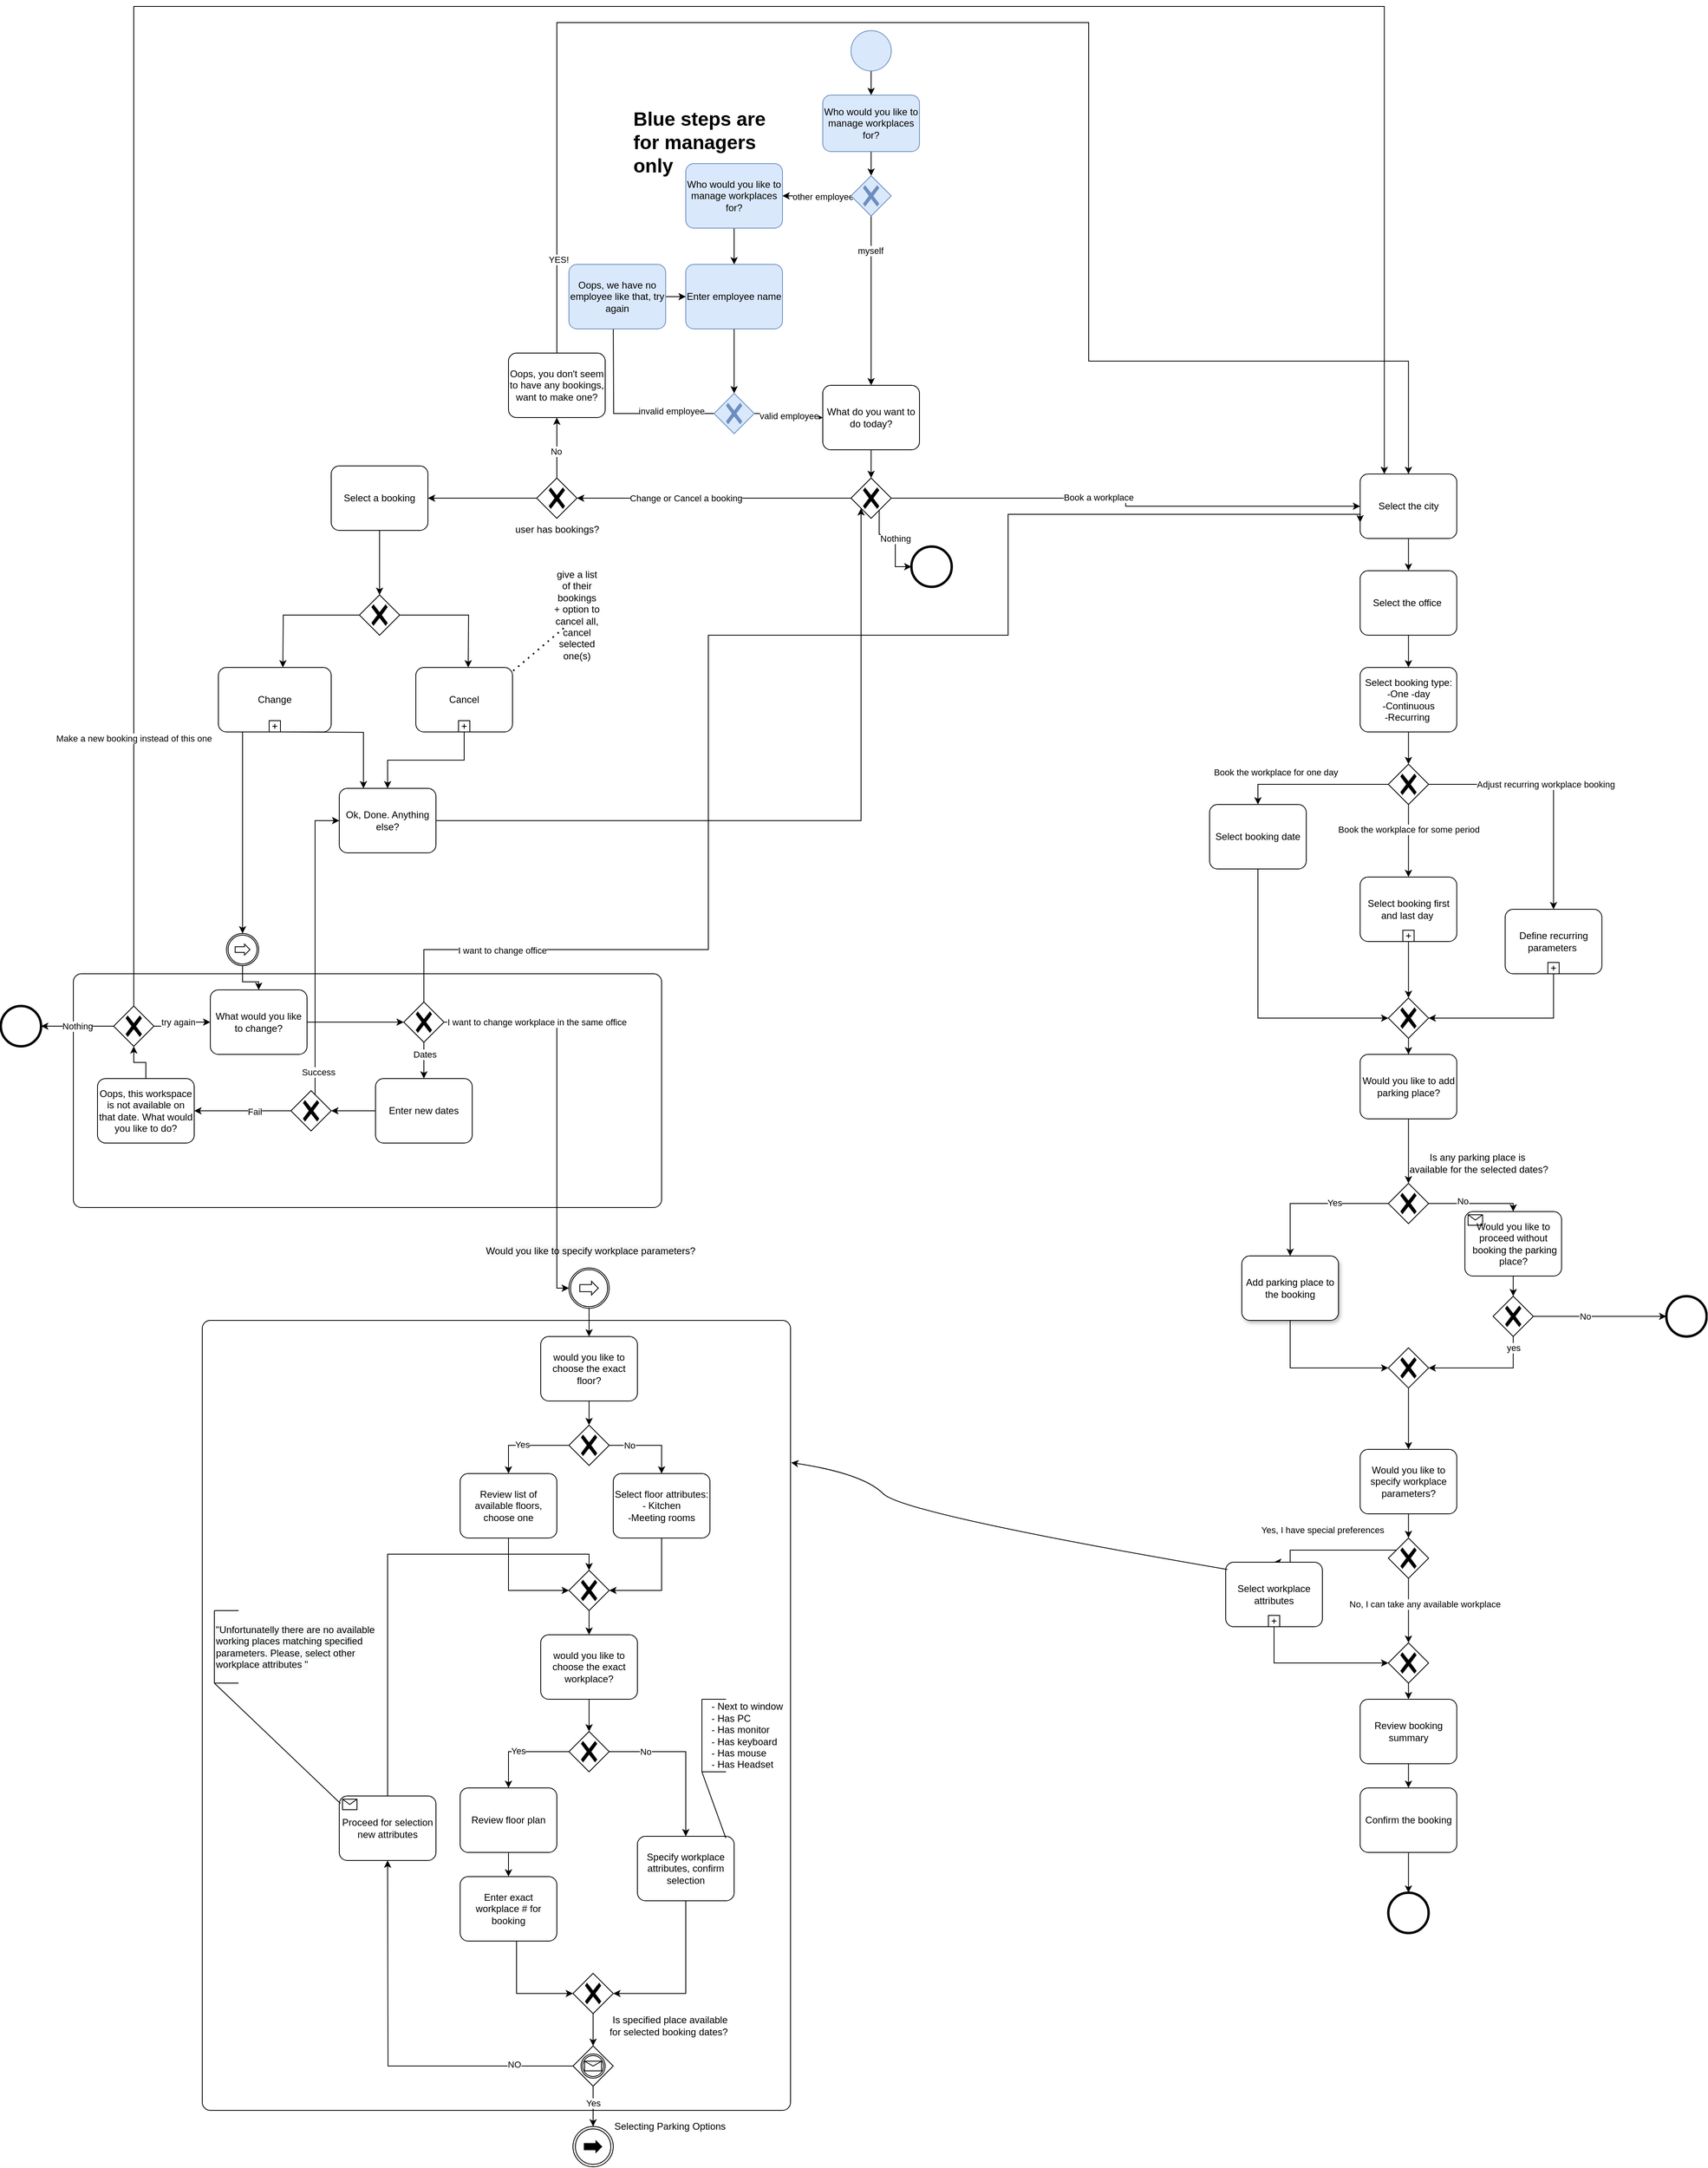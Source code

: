 <mxfile version="16.6.2" type="google"><diagram id="KlHOHVLku8X8erqHoGUk" name="Page-1"><mxGraphModel dx="2360" dy="1924" grid="1" gridSize="10" guides="1" tooltips="1" connect="1" arrows="1" fold="1" page="1" pageScale="1" pageWidth="850" pageHeight="1100" math="0" shadow="0"><root><mxCell id="0"/><mxCell id="1" parent="0"/><mxCell id="RYRD3RkTQ5O4tvc3tSBT-154" value="" style="points=[[0.25,0,0],[0.5,0,0],[0.75,0,0],[1,0.25,0],[1,0.5,0],[1,0.75,0],[0.75,1,0],[0.5,1,0],[0.25,1,0],[0,0.75,0],[0,0.5,0],[0,0.25,0]];shape=mxgraph.bpmn.task;whiteSpace=wrap;rectStyle=rounded;size=10;taskMarker=abstract;align=left;verticalAlign=middle;fillColor=none;" parent="1" vertex="1"><mxGeometry x="-630" y="1090" width="730" height="980" as="geometry"/></mxCell><mxCell id="RYRD3RkTQ5O4tvc3tSBT-10" style="edgeStyle=orthogonalEdgeStyle;rounded=0;orthogonalLoop=1;jettySize=auto;html=1;entryX=0.5;entryY=0;entryDx=0;entryDy=0;entryPerimeter=0;" parent="1" source="RYRD3RkTQ5O4tvc3tSBT-2" target="RYRD3RkTQ5O4tvc3tSBT-3" edge="1"><mxGeometry relative="1" as="geometry"/></mxCell><mxCell id="RYRD3RkTQ5O4tvc3tSBT-2" value="Select the city" style="points=[[0.25,0,0],[0.5,0,0],[0.75,0,0],[1,0.25,0],[1,0.5,0],[1,0.75,0],[0.75,1,0],[0.5,1,0],[0.25,1,0],[0,0.75,0],[0,0.5,0],[0,0.25,0]];shape=mxgraph.bpmn.task;whiteSpace=wrap;rectStyle=rounded;size=10;taskMarker=abstract;" parent="1" vertex="1"><mxGeometry x="806.8" y="40" width="120" height="80" as="geometry"/></mxCell><mxCell id="RYRD3RkTQ5O4tvc3tSBT-11" style="edgeStyle=orthogonalEdgeStyle;rounded=0;orthogonalLoop=1;jettySize=auto;html=1;entryX=0.5;entryY=0;entryDx=0;entryDy=0;entryPerimeter=0;" parent="1" source="RYRD3RkTQ5O4tvc3tSBT-3" target="RYRD3RkTQ5O4tvc3tSBT-5" edge="1"><mxGeometry relative="1" as="geometry"/></mxCell><mxCell id="RYRD3RkTQ5O4tvc3tSBT-3" value="Select the office " style="points=[[0.25,0,0],[0.5,0,0],[0.75,0,0],[1,0.25,0],[1,0.5,0],[1,0.75,0],[0.75,1,0],[0.5,1,0],[0.25,1,0],[0,0.75,0],[0,0.5,0],[0,0.25,0]];shape=mxgraph.bpmn.task;whiteSpace=wrap;rectStyle=rounded;size=10;taskMarker=abstract;" parent="1" vertex="1"><mxGeometry x="806.8" y="160" width="120" height="80" as="geometry"/></mxCell><mxCell id="RYRD3RkTQ5O4tvc3tSBT-13" style="edgeStyle=orthogonalEdgeStyle;rounded=0;orthogonalLoop=1;jettySize=auto;html=1;entryX=0.5;entryY=0;entryDx=0;entryDy=0;entryPerimeter=0;" parent="1" source="RYRD3RkTQ5O4tvc3tSBT-5" target="RYRD3RkTQ5O4tvc3tSBT-12" edge="1"><mxGeometry relative="1" as="geometry"/></mxCell><mxCell id="RYRD3RkTQ5O4tvc3tSBT-5" value="Select booking type:&#10;-One -day&#10;-Continuous&#10;-Recurring " style="points=[[0.25,0,0],[0.5,0,0],[0.75,0,0],[1,0.25,0],[1,0.5,0],[1,0.75,0],[0.75,1,0],[0.5,1,0],[0.25,1,0],[0,0.75,0],[0,0.5,0],[0,0.25,0]];shape=mxgraph.bpmn.task;whiteSpace=wrap;rectStyle=rounded;size=10;taskMarker=abstract;" parent="1" vertex="1"><mxGeometry x="806.8" y="280" width="120" height="80" as="geometry"/></mxCell><mxCell id="RYRD3RkTQ5O4tvc3tSBT-27" style="edgeStyle=orthogonalEdgeStyle;rounded=0;orthogonalLoop=1;jettySize=auto;html=1;entryX=0.5;entryY=0;entryDx=0;entryDy=0;entryPerimeter=0;" parent="1" source="RYRD3RkTQ5O4tvc3tSBT-9" target="RYRD3RkTQ5O4tvc3tSBT-24" edge="1"><mxGeometry relative="1" as="geometry"/></mxCell><mxCell id="RYRD3RkTQ5O4tvc3tSBT-9" value="Select booking first and last day " style="points=[[0.25,0,0],[0.5,0,0],[0.75,0,0],[1,0.25,0],[1,0.5,0],[1,0.75,0],[0.75,1,0],[0.5,1,0],[0.25,1,0],[0,0.75,0],[0,0.5,0],[0,0.25,0]];shape=mxgraph.bpmn.task;whiteSpace=wrap;rectStyle=rounded;size=10;taskMarker=abstract;isLoopSub=1;" parent="1" vertex="1"><mxGeometry x="806.8" y="540" width="120" height="80" as="geometry"/></mxCell><mxCell id="RYRD3RkTQ5O4tvc3tSBT-14" style="edgeStyle=orthogonalEdgeStyle;rounded=0;orthogonalLoop=1;jettySize=auto;html=1;entryX=0.5;entryY=0;entryDx=0;entryDy=0;entryPerimeter=0;" parent="1" source="RYRD3RkTQ5O4tvc3tSBT-12" target="RYRD3RkTQ5O4tvc3tSBT-17" edge="1"><mxGeometry relative="1" as="geometry"><mxPoint x="360" y="480" as="targetPoint"/></mxGeometry></mxCell><mxCell id="RYRD3RkTQ5O4tvc3tSBT-15" value="Book the workplace for one day" style="edgeLabel;html=1;align=center;verticalAlign=middle;resizable=0;points=[];" parent="RYRD3RkTQ5O4tvc3tSBT-14" vertex="1" connectable="0"><mxGeometry x="-0.249" y="1" relative="1" as="geometry"><mxPoint x="-70" y="-16" as="offset"/></mxGeometry></mxCell><mxCell id="RYRD3RkTQ5O4tvc3tSBT-19" style="edgeStyle=orthogonalEdgeStyle;rounded=0;orthogonalLoop=1;jettySize=auto;html=1;entryX=0.5;entryY=0;entryDx=0;entryDy=0;entryPerimeter=0;" parent="1" source="RYRD3RkTQ5O4tvc3tSBT-12" target="RYRD3RkTQ5O4tvc3tSBT-9" edge="1"><mxGeometry relative="1" as="geometry"><mxPoint x="866.8" y="490" as="targetPoint"/></mxGeometry></mxCell><mxCell id="RYRD3RkTQ5O4tvc3tSBT-20" value="Book the workplace for some period" style="edgeLabel;html=1;align=center;verticalAlign=middle;resizable=0;points=[];" parent="RYRD3RkTQ5O4tvc3tSBT-19" vertex="1" connectable="0"><mxGeometry x="-0.31" y="-1" relative="1" as="geometry"><mxPoint x="1" as="offset"/></mxGeometry></mxCell><mxCell id="RYRD3RkTQ5O4tvc3tSBT-21" style="edgeStyle=orthogonalEdgeStyle;rounded=0;orthogonalLoop=1;jettySize=auto;html=1;exitX=1;exitY=0.5;exitDx=0;exitDy=0;exitPerimeter=0;entryX=0.5;entryY=0;entryDx=0;entryDy=0;entryPerimeter=0;" parent="1" source="RYRD3RkTQ5O4tvc3tSBT-12" target="RYRD3RkTQ5O4tvc3tSBT-23" edge="1"><mxGeometry relative="1" as="geometry"><mxPoint x="1046.8" y="620" as="targetPoint"/><Array as="points"><mxPoint x="1046.8" y="425"/></Array></mxGeometry></mxCell><mxCell id="RYRD3RkTQ5O4tvc3tSBT-22" value="Adjust recurring workplace booking" style="edgeLabel;html=1;align=center;verticalAlign=middle;resizable=0;points=[];" parent="RYRD3RkTQ5O4tvc3tSBT-21" vertex="1" connectable="0"><mxGeometry x="-0.442" relative="1" as="geometry"><mxPoint x="58" as="offset"/></mxGeometry></mxCell><mxCell id="RYRD3RkTQ5O4tvc3tSBT-12" value="" style="points=[[0.25,0.25,0],[0.5,0,0],[0.75,0.25,0],[1,0.5,0],[0.75,0.75,0],[0.5,1,0],[0.25,0.75,0],[0,0.5,0]];shape=mxgraph.bpmn.gateway2;html=1;verticalLabelPosition=bottom;labelBackgroundColor=#ffffff;verticalAlign=top;align=center;perimeter=rhombusPerimeter;outlineConnect=0;outline=none;symbol=none;gwType=exclusive;" parent="1" vertex="1"><mxGeometry x="841.8" y="400" width="50" height="50" as="geometry"/></mxCell><mxCell id="RYRD3RkTQ5O4tvc3tSBT-28" style="edgeStyle=orthogonalEdgeStyle;rounded=0;orthogonalLoop=1;jettySize=auto;html=1;entryX=0;entryY=0.5;entryDx=0;entryDy=0;entryPerimeter=0;" parent="1" source="RYRD3RkTQ5O4tvc3tSBT-17" target="RYRD3RkTQ5O4tvc3tSBT-24" edge="1"><mxGeometry relative="1" as="geometry"><Array as="points"><mxPoint x="680" y="715"/></Array></mxGeometry></mxCell><mxCell id="RYRD3RkTQ5O4tvc3tSBT-17" value="Select booking date" style="points=[[0.25,0,0],[0.5,0,0],[0.75,0,0],[1,0.25,0],[1,0.5,0],[1,0.75,0],[0.75,1,0],[0.5,1,0],[0.25,1,0],[0,0.75,0],[0,0.5,0],[0,0.25,0]];shape=mxgraph.bpmn.task;whiteSpace=wrap;rectStyle=rounded;size=10;taskMarker=abstract;" parent="1" vertex="1"><mxGeometry x="620" y="450" width="120" height="80" as="geometry"/></mxCell><mxCell id="RYRD3RkTQ5O4tvc3tSBT-26" style="edgeStyle=orthogonalEdgeStyle;rounded=0;orthogonalLoop=1;jettySize=auto;html=1;entryX=1;entryY=0.5;entryDx=0;entryDy=0;entryPerimeter=0;" parent="1" source="RYRD3RkTQ5O4tvc3tSBT-23" target="RYRD3RkTQ5O4tvc3tSBT-24" edge="1"><mxGeometry relative="1" as="geometry"><Array as="points"><mxPoint x="1046.8" y="715"/></Array></mxGeometry></mxCell><mxCell id="RYRD3RkTQ5O4tvc3tSBT-23" value="Define recurring parameters " style="points=[[0.25,0,0],[0.5,0,0],[0.75,0,0],[1,0.25,0],[1,0.5,0],[1,0.75,0],[0.75,1,0],[0.5,1,0],[0.25,1,0],[0,0.75,0],[0,0.5,0],[0,0.25,0]];shape=mxgraph.bpmn.task;whiteSpace=wrap;rectStyle=rounded;size=10;taskMarker=abstract;isLoopSub=1;" parent="1" vertex="1"><mxGeometry x="986.8" y="580" width="120" height="80" as="geometry"/></mxCell><mxCell id="5htNwO0OHjQlwIRzvafs-4" style="edgeStyle=orthogonalEdgeStyle;rounded=0;orthogonalLoop=1;jettySize=auto;html=1;entryX=0.5;entryY=0;entryDx=0;entryDy=0;entryPerimeter=0;" parent="1" source="RYRD3RkTQ5O4tvc3tSBT-24" target="5htNwO0OHjQlwIRzvafs-2" edge="1"><mxGeometry relative="1" as="geometry"/></mxCell><mxCell id="RYRD3RkTQ5O4tvc3tSBT-24" value="" style="points=[[0.25,0.25,0],[0.5,0,0],[0.75,0.25,0],[1,0.5,0],[0.75,0.75,0],[0.5,1,0],[0.25,0.75,0],[0,0.5,0]];shape=mxgraph.bpmn.gateway2;html=1;verticalLabelPosition=bottom;labelBackgroundColor=#ffffff;verticalAlign=top;align=center;perimeter=rhombusPerimeter;outlineConnect=0;outline=none;symbol=none;gwType=exclusive;" parent="1" vertex="1"><mxGeometry x="841.8" y="690" width="50" height="50" as="geometry"/></mxCell><mxCell id="RYRD3RkTQ5O4tvc3tSBT-36" style="edgeStyle=orthogonalEdgeStyle;rounded=0;orthogonalLoop=1;jettySize=auto;html=1;entryX=0.5;entryY=0;entryDx=0;entryDy=0;entryPerimeter=0;" parent="1" source="RYRD3RkTQ5O4tvc3tSBT-34" target="RYRD3RkTQ5O4tvc3tSBT-35" edge="1"><mxGeometry relative="1" as="geometry"/></mxCell><mxCell id="RYRD3RkTQ5O4tvc3tSBT-34" value="Would you like to specify workplace parameters?" style="points=[[0.25,0,0],[0.5,0,0],[0.75,0,0],[1,0.25,0],[1,0.5,0],[1,0.75,0],[0.75,1,0],[0.5,1,0],[0.25,1,0],[0,0.75,0],[0,0.5,0],[0,0.25,0]];shape=mxgraph.bpmn.task;whiteSpace=wrap;rectStyle=rounded;size=10;taskMarker=abstract;" parent="1" vertex="1"><mxGeometry x="806.8" y="1250" width="120" height="80" as="geometry"/></mxCell><mxCell id="RYRD3RkTQ5O4tvc3tSBT-37" style="edgeStyle=orthogonalEdgeStyle;rounded=0;orthogonalLoop=1;jettySize=auto;html=1;entryX=0.5;entryY=0;entryDx=0;entryDy=0;entryPerimeter=0;" parent="1" source="RYRD3RkTQ5O4tvc3tSBT-35" target="RYRD3RkTQ5O4tvc3tSBT-45" edge="1"><mxGeometry relative="1" as="geometry"><mxPoint x="310" y="1400" as="targetPoint"/><Array as="points"><mxPoint x="720" y="1375"/><mxPoint x="720" y="1390"/></Array></mxGeometry></mxCell><mxCell id="RYRD3RkTQ5O4tvc3tSBT-38" value="Yes, I have special preferences" style="edgeLabel;html=1;align=center;verticalAlign=middle;resizable=0;points=[];" parent="RYRD3RkTQ5O4tvc3tSBT-37" vertex="1" connectable="0"><mxGeometry x="-0.613" relative="1" as="geometry"><mxPoint x="-60" y="-25" as="offset"/></mxGeometry></mxCell><mxCell id="RYRD3RkTQ5O4tvc3tSBT-39" style="edgeStyle=orthogonalEdgeStyle;rounded=0;orthogonalLoop=1;jettySize=auto;html=1;entryX=0.5;entryY=0;entryDx=0;entryDy=0;entryPerimeter=0;" parent="1" source="RYRD3RkTQ5O4tvc3tSBT-35" target="RYRD3RkTQ5O4tvc3tSBT-41" edge="1"><mxGeometry relative="1" as="geometry"><mxPoint x="866.8" y="1480" as="targetPoint"/></mxGeometry></mxCell><mxCell id="RYRD3RkTQ5O4tvc3tSBT-40" value="No, I can take any available workplace" style="edgeLabel;html=1;align=center;verticalAlign=middle;resizable=0;points=[];" parent="RYRD3RkTQ5O4tvc3tSBT-39" vertex="1" connectable="0"><mxGeometry x="-0.216" relative="1" as="geometry"><mxPoint x="20" as="offset"/></mxGeometry></mxCell><mxCell id="RYRD3RkTQ5O4tvc3tSBT-35" value="" style="points=[[0.25,0.25,0],[0.5,0,0],[0.75,0.25,0],[1,0.5,0],[0.75,0.75,0],[0.5,1,0],[0.25,0.75,0],[0,0.5,0]];shape=mxgraph.bpmn.gateway2;html=1;verticalLabelPosition=bottom;labelBackgroundColor=#ffffff;verticalAlign=top;align=center;perimeter=rhombusPerimeter;outlineConnect=0;outline=none;symbol=none;gwType=exclusive;" parent="1" vertex="1"><mxGeometry x="841.8" y="1360" width="50" height="50" as="geometry"/></mxCell><mxCell id="5htNwO0OHjQlwIRzvafs-3" style="edgeStyle=orthogonalEdgeStyle;rounded=0;orthogonalLoop=1;jettySize=auto;html=1;entryX=0.502;entryY=-0.008;entryDx=0;entryDy=0;entryPerimeter=0;" parent="1" source="RYRD3RkTQ5O4tvc3tSBT-41" target="RYRD3RkTQ5O4tvc3tSBT-43" edge="1"><mxGeometry relative="1" as="geometry"/></mxCell><mxCell id="RYRD3RkTQ5O4tvc3tSBT-41" value="" style="points=[[0.25,0.25,0],[0.5,0,0],[0.75,0.25,0],[1,0.5,0],[0.75,0.75,0],[0.5,1,0],[0.25,0.75,0],[0,0.5,0]];shape=mxgraph.bpmn.gateway2;html=1;verticalLabelPosition=bottom;labelBackgroundColor=#ffffff;verticalAlign=top;align=center;perimeter=rhombusPerimeter;outlineConnect=0;outline=none;symbol=none;gwType=exclusive;" parent="1" vertex="1"><mxGeometry x="841.8" y="1490" width="50" height="50" as="geometry"/></mxCell><mxCell id="RYRD3RkTQ5O4tvc3tSBT-66" style="edgeStyle=orthogonalEdgeStyle;rounded=0;orthogonalLoop=1;jettySize=auto;html=1;" parent="1" source="RYRD3RkTQ5O4tvc3tSBT-43" target="RYRD3RkTQ5O4tvc3tSBT-48" edge="1"><mxGeometry relative="1" as="geometry"/></mxCell><mxCell id="RYRD3RkTQ5O4tvc3tSBT-43" value="Review booking summary" style="points=[[0.25,0,0],[0.5,0,0],[0.75,0,0],[1,0.25,0],[1,0.5,0],[1,0.75,0],[0.75,1,0],[0.5,1,0],[0.25,1,0],[0,0.75,0],[0,0.5,0],[0,0.25,0]];shape=mxgraph.bpmn.task;whiteSpace=wrap;rectStyle=rounded;size=10;taskMarker=abstract;" parent="1" vertex="1"><mxGeometry x="806.8" y="1560" width="120" height="80" as="geometry"/></mxCell><mxCell id="RYRD3RkTQ5O4tvc3tSBT-46" style="edgeStyle=orthogonalEdgeStyle;rounded=0;orthogonalLoop=1;jettySize=auto;html=1;entryX=0;entryY=0.5;entryDx=0;entryDy=0;entryPerimeter=0;" parent="1" source="RYRD3RkTQ5O4tvc3tSBT-45" target="RYRD3RkTQ5O4tvc3tSBT-41" edge="1"><mxGeometry relative="1" as="geometry"><Array as="points"><mxPoint x="700" y="1515"/></Array></mxGeometry></mxCell><mxCell id="RYRD3RkTQ5O4tvc3tSBT-45" value="Select workplace attributes" style="points=[[0.25,0,0],[0.5,0,0],[0.75,0,0],[1,0.25,0],[1,0.5,0],[1,0.75,0],[0.75,1,0],[0.5,1,0],[0.25,1,0],[0,0.75,0],[0,0.5,0],[0,0.25,0]];shape=mxgraph.bpmn.task;whiteSpace=wrap;rectStyle=rounded;size=10;taskMarker=abstract;isLoopSub=1;" parent="1" vertex="1"><mxGeometry x="640" y="1390" width="120" height="80" as="geometry"/></mxCell><mxCell id="RYRD3RkTQ5O4tvc3tSBT-51" style="edgeStyle=orthogonalEdgeStyle;rounded=0;orthogonalLoop=1;jettySize=auto;html=1;" parent="1" source="RYRD3RkTQ5O4tvc3tSBT-48" target="RYRD3RkTQ5O4tvc3tSBT-50" edge="1"><mxGeometry relative="1" as="geometry"><Array as="points"><mxPoint x="866.8" y="1850"/><mxPoint x="866.8" y="1850"/></Array></mxGeometry></mxCell><mxCell id="RYRD3RkTQ5O4tvc3tSBT-48" value="Confirm the booking" style="points=[[0.25,0,0],[0.5,0,0],[0.75,0,0],[1,0.25,0],[1,0.5,0],[1,0.75,0],[0.75,1,0],[0.5,1,0],[0.25,1,0],[0,0.75,0],[0,0.5,0],[0,0.25,0]];shape=mxgraph.bpmn.task;whiteSpace=wrap;rectStyle=rounded;size=10;taskMarker=abstract;" parent="1" vertex="1"><mxGeometry x="806.8" y="1670" width="120" height="80" as="geometry"/></mxCell><mxCell id="RYRD3RkTQ5O4tvc3tSBT-50" value="" style="points=[[0.145,0.145,0],[0.5,0,0],[0.855,0.145,0],[1,0.5,0],[0.855,0.855,0],[0.5,1,0],[0.145,0.855,0],[0,0.5,0]];shape=mxgraph.bpmn.event;html=1;verticalLabelPosition=bottom;labelBackgroundColor=#ffffff;verticalAlign=top;align=center;perimeter=ellipsePerimeter;outlineConnect=0;aspect=fixed;outline=end;symbol=terminate2;" parent="1" vertex="1"><mxGeometry x="841.8" y="1800" width="50" height="50" as="geometry"/></mxCell><mxCell id="RYRD3RkTQ5O4tvc3tSBT-70" style="edgeStyle=orthogonalEdgeStyle;rounded=0;orthogonalLoop=1;jettySize=auto;html=1;" parent="1" source="RYRD3RkTQ5O4tvc3tSBT-69" target="RYRD3RkTQ5O4tvc3tSBT-71" edge="1"><mxGeometry relative="1" as="geometry"><mxPoint x="-150" y="1240" as="targetPoint"/></mxGeometry></mxCell><mxCell id="RYRD3RkTQ5O4tvc3tSBT-69" value="would you like to choose the exact floor?" style="points=[[0.25,0,0],[0.5,0,0],[0.75,0,0],[1,0.25,0],[1,0.5,0],[1,0.75,0],[0.75,1,0],[0.5,1,0],[0.25,1,0],[0,0.75,0],[0,0.5,0],[0,0.25,0]];shape=mxgraph.bpmn.task;whiteSpace=wrap;rectStyle=rounded;size=10;taskMarker=abstract;" parent="1" vertex="1"><mxGeometry x="-210" y="1110" width="120" height="80" as="geometry"/></mxCell><mxCell id="RYRD3RkTQ5O4tvc3tSBT-72" style="edgeStyle=orthogonalEdgeStyle;rounded=0;orthogonalLoop=1;jettySize=auto;html=1;entryX=0.5;entryY=0;entryDx=0;entryDy=0;entryPerimeter=0;" parent="1" source="RYRD3RkTQ5O4tvc3tSBT-71" edge="1"><mxGeometry relative="1" as="geometry"><mxPoint x="-250.0" y="1280" as="targetPoint"/><Array as="points"><mxPoint x="-250" y="1245"/></Array></mxGeometry></mxCell><mxCell id="RYRD3RkTQ5O4tvc3tSBT-75" value="Yes" style="edgeLabel;html=1;align=center;verticalAlign=middle;resizable=0;points=[];" parent="RYRD3RkTQ5O4tvc3tSBT-72" vertex="1" connectable="0"><mxGeometry x="0.054" y="-1" relative="1" as="geometry"><mxPoint as="offset"/></mxGeometry></mxCell><mxCell id="RYRD3RkTQ5O4tvc3tSBT-82" style="edgeStyle=orthogonalEdgeStyle;rounded=0;orthogonalLoop=1;jettySize=auto;html=1;entryX=0.5;entryY=0;entryDx=0;entryDy=0;entryPerimeter=0;" parent="1" source="RYRD3RkTQ5O4tvc3tSBT-71" target="RYRD3RkTQ5O4tvc3tSBT-84" edge="1"><mxGeometry relative="1" as="geometry"><mxPoint x="-60" y="1280" as="targetPoint"/></mxGeometry></mxCell><mxCell id="RYRD3RkTQ5O4tvc3tSBT-83" value="No" style="edgeLabel;html=1;align=center;verticalAlign=middle;resizable=0;points=[];" parent="RYRD3RkTQ5O4tvc3tSBT-82" vertex="1" connectable="0"><mxGeometry x="-0.6" y="-2" relative="1" as="geometry"><mxPoint x="5" y="-2" as="offset"/></mxGeometry></mxCell><mxCell id="RYRD3RkTQ5O4tvc3tSBT-71" value="" style="points=[[0.25,0.25,0],[0.5,0,0],[0.75,0.25,0],[1,0.5,0],[0.75,0.75,0],[0.5,1,0],[0.25,0.75,0],[0,0.5,0]];shape=mxgraph.bpmn.gateway2;html=1;verticalLabelPosition=bottom;labelBackgroundColor=#ffffff;verticalAlign=top;align=center;perimeter=rhombusPerimeter;outlineConnect=0;outline=none;symbol=none;gwType=exclusive;" parent="1" vertex="1"><mxGeometry x="-175" y="1220" width="50" height="50" as="geometry"/></mxCell><mxCell id="RYRD3RkTQ5O4tvc3tSBT-81" style="edgeStyle=orthogonalEdgeStyle;rounded=0;orthogonalLoop=1;jettySize=auto;html=1;entryX=0;entryY=0.5;entryDx=0;entryDy=0;entryPerimeter=0;" parent="1" source="RYRD3RkTQ5O4tvc3tSBT-77" target="RYRD3RkTQ5O4tvc3tSBT-78" edge="1"><mxGeometry relative="1" as="geometry"><Array as="points"><mxPoint x="-250" y="1425"/></Array></mxGeometry></mxCell><mxCell id="RYRD3RkTQ5O4tvc3tSBT-77" value="Review list of available floors, choose one" style="points=[[0.25,0,0],[0.5,0,0],[0.75,0,0],[1,0.25,0],[1,0.5,0],[1,0.75,0],[0.75,1,0],[0.5,1,0],[0.25,1,0],[0,0.75,0],[0,0.5,0],[0,0.25,0]];shape=mxgraph.bpmn.task;whiteSpace=wrap;rectStyle=rounded;size=10;taskMarker=abstract;" parent="1" vertex="1"><mxGeometry x="-310" y="1280" width="120" height="80" as="geometry"/></mxCell><mxCell id="RYRD3RkTQ5O4tvc3tSBT-87" style="edgeStyle=orthogonalEdgeStyle;rounded=0;orthogonalLoop=1;jettySize=auto;html=1;entryX=0.5;entryY=0;entryDx=0;entryDy=0;entryPerimeter=0;" parent="1" source="RYRD3RkTQ5O4tvc3tSBT-78" target="RYRD3RkTQ5O4tvc3tSBT-86" edge="1"><mxGeometry relative="1" as="geometry"/></mxCell><mxCell id="RYRD3RkTQ5O4tvc3tSBT-78" value="" style="points=[[0.25,0.25,0],[0.5,0,0],[0.75,0.25,0],[1,0.5,0],[0.75,0.75,0],[0.5,1,0],[0.25,0.75,0],[0,0.5,0]];shape=mxgraph.bpmn.gateway2;html=1;verticalLabelPosition=bottom;labelBackgroundColor=#ffffff;verticalAlign=top;align=center;perimeter=rhombusPerimeter;outlineConnect=0;outline=none;symbol=none;gwType=exclusive;" parent="1" vertex="1"><mxGeometry x="-175" y="1400" width="50" height="50" as="geometry"/></mxCell><mxCell id="RYRD3RkTQ5O4tvc3tSBT-85" style="edgeStyle=orthogonalEdgeStyle;rounded=0;orthogonalLoop=1;jettySize=auto;html=1;entryX=1;entryY=0.5;entryDx=0;entryDy=0;entryPerimeter=0;" parent="1" source="RYRD3RkTQ5O4tvc3tSBT-84" target="RYRD3RkTQ5O4tvc3tSBT-78" edge="1"><mxGeometry relative="1" as="geometry"><Array as="points"><mxPoint x="-60" y="1425"/></Array></mxGeometry></mxCell><mxCell id="RYRD3RkTQ5O4tvc3tSBT-84" value="Select floor attributes:&#10;- Kitchen&#10;-Meeting rooms" style="points=[[0.25,0,0],[0.5,0,0],[0.75,0,0],[1,0.25,0],[1,0.5,0],[1,0.75,0],[0.75,1,0],[0.5,1,0],[0.25,1,0],[0,0.75,0],[0,0.5,0],[0,0.25,0]];shape=mxgraph.bpmn.task;whiteSpace=wrap;rectStyle=rounded;size=10;taskMarker=abstract;" parent="1" vertex="1"><mxGeometry x="-120" y="1280" width="120" height="80" as="geometry"/></mxCell><mxCell id="RYRD3RkTQ5O4tvc3tSBT-86" value="would you like to choose the exact workplace?" style="points=[[0.25,0,0],[0.5,0,0],[0.75,0,0],[1,0.25,0],[1,0.5,0],[1,0.75,0],[0.75,1,0],[0.5,1,0],[0.25,1,0],[0,0.75,0],[0,0.5,0],[0,0.25,0]];shape=mxgraph.bpmn.task;whiteSpace=wrap;rectStyle=rounded;size=10;taskMarker=abstract;" parent="1" vertex="1"><mxGeometry x="-210" y="1480" width="120" height="80" as="geometry"/></mxCell><mxCell id="RYRD3RkTQ5O4tvc3tSBT-88" style="edgeStyle=orthogonalEdgeStyle;rounded=0;orthogonalLoop=1;jettySize=auto;html=1;exitX=0.5;exitY=1;exitDx=0;exitDy=0;exitPerimeter=0;" parent="1" source="RYRD3RkTQ5O4tvc3tSBT-86" target="RYRD3RkTQ5O4tvc3tSBT-93" edge="1"><mxGeometry relative="1" as="geometry"><mxPoint x="-150" y="1620" as="targetPoint"/><mxPoint x="-150" y="1570" as="sourcePoint"/></mxGeometry></mxCell><mxCell id="RYRD3RkTQ5O4tvc3tSBT-89" style="edgeStyle=orthogonalEdgeStyle;rounded=0;orthogonalLoop=1;jettySize=auto;html=1;entryX=0.5;entryY=0;entryDx=0;entryDy=0;entryPerimeter=0;" parent="1" source="RYRD3RkTQ5O4tvc3tSBT-93" target="RYRD3RkTQ5O4tvc3tSBT-94" edge="1"><mxGeometry relative="1" as="geometry"><mxPoint x="-250" y="1660" as="targetPoint"/><Array as="points"><mxPoint x="-250" y="1625"/></Array></mxGeometry></mxCell><mxCell id="RYRD3RkTQ5O4tvc3tSBT-90" value="Yes" style="edgeLabel;html=1;align=center;verticalAlign=middle;resizable=0;points=[];" parent="RYRD3RkTQ5O4tvc3tSBT-89" vertex="1" connectable="0"><mxGeometry x="0.054" y="-1" relative="1" as="geometry"><mxPoint as="offset"/></mxGeometry></mxCell><mxCell id="RYRD3RkTQ5O4tvc3tSBT-91" style="edgeStyle=orthogonalEdgeStyle;rounded=0;orthogonalLoop=1;jettySize=auto;html=1;entryX=0.5;entryY=0;entryDx=0;entryDy=0;entryPerimeter=0;" parent="1" source="RYRD3RkTQ5O4tvc3tSBT-93" target="RYRD3RkTQ5O4tvc3tSBT-97" edge="1"><mxGeometry relative="1" as="geometry"><mxPoint x="-30" y="1660" as="targetPoint"/><Array as="points"><mxPoint x="-30" y="1625"/></Array></mxGeometry></mxCell><mxCell id="RYRD3RkTQ5O4tvc3tSBT-92" value="No" style="edgeLabel;html=1;align=center;verticalAlign=middle;resizable=0;points=[];" parent="RYRD3RkTQ5O4tvc3tSBT-91" vertex="1" connectable="0"><mxGeometry x="-0.6" y="-2" relative="1" as="geometry"><mxPoint x="5" y="-2" as="offset"/></mxGeometry></mxCell><mxCell id="RYRD3RkTQ5O4tvc3tSBT-93" value="" style="points=[[0.25,0.25,0],[0.5,0,0],[0.75,0.25,0],[1,0.5,0],[0.75,0.75,0],[0.5,1,0],[0.25,0.75,0],[0,0.5,0]];shape=mxgraph.bpmn.gateway2;html=1;verticalLabelPosition=bottom;labelBackgroundColor=#ffffff;verticalAlign=top;align=center;perimeter=rhombusPerimeter;outlineConnect=0;outline=none;symbol=none;gwType=exclusive;" parent="1" vertex="1"><mxGeometry x="-175" y="1600" width="50" height="50" as="geometry"/></mxCell><mxCell id="RYRD3RkTQ5O4tvc3tSBT-96" style="edgeStyle=orthogonalEdgeStyle;rounded=0;orthogonalLoop=1;jettySize=auto;html=1;entryX=0.5;entryY=0;entryDx=0;entryDy=0;entryPerimeter=0;" parent="1" source="RYRD3RkTQ5O4tvc3tSBT-94" target="RYRD3RkTQ5O4tvc3tSBT-95" edge="1"><mxGeometry relative="1" as="geometry"/></mxCell><mxCell id="RYRD3RkTQ5O4tvc3tSBT-94" value="Review floor plan" style="points=[[0.25,0,0],[0.5,0,0],[0.75,0,0],[1,0.25,0],[1,0.5,0],[1,0.75,0],[0.75,1,0],[0.5,1,0],[0.25,1,0],[0,0.75,0],[0,0.5,0],[0,0.25,0]];shape=mxgraph.bpmn.task;whiteSpace=wrap;rectStyle=rounded;size=10;taskMarker=abstract;" parent="1" vertex="1"><mxGeometry x="-310" y="1670" width="120" height="80" as="geometry"/></mxCell><mxCell id="RYRD3RkTQ5O4tvc3tSBT-100" style="edgeStyle=orthogonalEdgeStyle;rounded=0;orthogonalLoop=1;jettySize=auto;html=1;entryX=0;entryY=0.5;entryDx=0;entryDy=0;entryPerimeter=0;" parent="1" source="RYRD3RkTQ5O4tvc3tSBT-95" target="RYRD3RkTQ5O4tvc3tSBT-99" edge="1"><mxGeometry relative="1" as="geometry"><Array as="points"><mxPoint x="-240" y="1925"/></Array></mxGeometry></mxCell><mxCell id="RYRD3RkTQ5O4tvc3tSBT-95" value="Enter exact workplace # for booking" style="points=[[0.25,0,0],[0.5,0,0],[0.75,0,0],[1,0.25,0],[1,0.5,0],[1,0.75,0],[0.75,1,0],[0.5,1,0],[0.25,1,0],[0,0.75,0],[0,0.5,0],[0,0.25,0]];shape=mxgraph.bpmn.task;whiteSpace=wrap;rectStyle=rounded;size=10;taskMarker=abstract;" parent="1" vertex="1"><mxGeometry x="-310" y="1780" width="120" height="80" as="geometry"/></mxCell><mxCell id="RYRD3RkTQ5O4tvc3tSBT-98" style="edgeStyle=orthogonalEdgeStyle;rounded=0;orthogonalLoop=1;jettySize=auto;html=1;entryX=1;entryY=0.5;entryDx=0;entryDy=0;entryPerimeter=0;" parent="1" source="RYRD3RkTQ5O4tvc3tSBT-97" target="RYRD3RkTQ5O4tvc3tSBT-99" edge="1"><mxGeometry relative="1" as="geometry"><mxPoint x="-120" y="1930" as="targetPoint"/><Array as="points"><mxPoint x="-30" y="1925"/></Array></mxGeometry></mxCell><mxCell id="RYRD3RkTQ5O4tvc3tSBT-97" value="Specify workplace attributes, confirm selection" style="points=[[0.25,0,0],[0.5,0,0],[0.75,0,0],[1,0.25,0],[1,0.5,0],[1,0.75,0],[0.75,1,0],[0.5,1,0],[0.25,1,0],[0,0.75,0],[0,0.5,0],[0,0.25,0]];shape=mxgraph.bpmn.task;whiteSpace=wrap;rectStyle=rounded;size=10;taskMarker=abstract;" parent="1" vertex="1"><mxGeometry x="-90" y="1730" width="120" height="80" as="geometry"/></mxCell><mxCell id="RYRD3RkTQ5O4tvc3tSBT-102" style="edgeStyle=orthogonalEdgeStyle;rounded=0;orthogonalLoop=1;jettySize=auto;html=1;entryX=0.5;entryY=0;entryDx=0;entryDy=0;entryPerimeter=0;" parent="1" source="RYRD3RkTQ5O4tvc3tSBT-99" edge="1"><mxGeometry relative="1" as="geometry"><mxPoint x="-145" y="1990" as="targetPoint"/></mxGeometry></mxCell><mxCell id="RYRD3RkTQ5O4tvc3tSBT-99" value="" style="points=[[0.25,0.25,0],[0.5,0,0],[0.75,0.25,0],[1,0.5,0],[0.75,0.75,0],[0.5,1,0],[0.25,0.75,0],[0,0.5,0]];shape=mxgraph.bpmn.gateway2;html=1;verticalLabelPosition=bottom;labelBackgroundColor=#ffffff;verticalAlign=top;align=center;perimeter=rhombusPerimeter;outlineConnect=0;outline=none;symbol=none;gwType=exclusive;" parent="1" vertex="1"><mxGeometry x="-170" y="1900" width="50" height="50" as="geometry"/></mxCell><mxCell id="RYRD3RkTQ5O4tvc3tSBT-104" style="edgeStyle=orthogonalEdgeStyle;rounded=0;orthogonalLoop=1;jettySize=auto;html=1;entryX=0.5;entryY=0;entryDx=0;entryDy=0;entryPerimeter=0;" parent="1" edge="1"><mxGeometry relative="1" as="geometry"><mxPoint x="-145" y="2090" as="targetPoint"/><mxPoint x="-145" y="2040" as="sourcePoint"/></mxGeometry></mxCell><mxCell id="RYRD3RkTQ5O4tvc3tSBT-105" value="Yes" style="edgeLabel;html=1;align=center;verticalAlign=middle;resizable=0;points=[];" parent="RYRD3RkTQ5O4tvc3tSBT-104" vertex="1" connectable="0"><mxGeometry x="-0.152" relative="1" as="geometry"><mxPoint as="offset"/></mxGeometry></mxCell><mxCell id="RYRD3RkTQ5O4tvc3tSBT-103" value="Is specified place available &lt;br&gt;for selected booking dates?&amp;nbsp;" style="text;html=1;align=center;verticalAlign=middle;resizable=0;points=[];autosize=1;strokeColor=none;fillColor=none;" parent="1" vertex="1"><mxGeometry x="-135" y="1950" width="170" height="30" as="geometry"/></mxCell><mxCell id="RYRD3RkTQ5O4tvc3tSBT-128" style="edgeStyle=orthogonalEdgeStyle;rounded=0;orthogonalLoop=1;jettySize=auto;html=1;entryX=0.5;entryY=1;entryDx=0;entryDy=0;entryPerimeter=0;" parent="1" source="RYRD3RkTQ5O4tvc3tSBT-111" edge="1"><mxGeometry relative="1" as="geometry"><mxPoint x="-400" y="1760" as="targetPoint"/></mxGeometry></mxCell><mxCell id="RYRD3RkTQ5O4tvc3tSBT-129" value="NO" style="edgeLabel;html=1;align=center;verticalAlign=middle;resizable=0;points=[];" parent="RYRD3RkTQ5O4tvc3tSBT-128" vertex="1" connectable="0"><mxGeometry x="-0.696" y="-2" relative="1" as="geometry"><mxPoint as="offset"/></mxGeometry></mxCell><mxCell id="RYRD3RkTQ5O4tvc3tSBT-111" value="" style="points=[[0.25,0.25,0],[0.5,0,0],[0.75,0.25,0],[1,0.5,0],[0.75,0.75,0],[0.5,1,0],[0.25,0.75,0],[0,0.5,0]];shape=mxgraph.bpmn.gateway2;html=1;verticalLabelPosition=bottom;labelBackgroundColor=#ffffff;verticalAlign=top;align=center;perimeter=rhombusPerimeter;outlineConnect=0;outline=catching;symbol=message;" parent="1" vertex="1"><mxGeometry x="-170" y="1990" width="50" height="50" as="geometry"/></mxCell><mxCell id="RYRD3RkTQ5O4tvc3tSBT-113" style="edgeStyle=orthogonalEdgeStyle;rounded=0;orthogonalLoop=1;jettySize=auto;html=1;" parent="1" source="RYRD3RkTQ5O4tvc3tSBT-112" target="RYRD3RkTQ5O4tvc3tSBT-69" edge="1"><mxGeometry relative="1" as="geometry"/></mxCell><mxCell id="RYRD3RkTQ5O4tvc3tSBT-112" value="" style="points=[[0.145,0.145,0],[0.5,0,0],[0.855,0.145,0],[1,0.5,0],[0.855,0.855,0],[0.5,1,0],[0.145,0.855,0],[0,0.5,0]];shape=mxgraph.bpmn.event;html=1;verticalLabelPosition=bottom;labelBackgroundColor=#ffffff;verticalAlign=top;align=center;perimeter=ellipsePerimeter;outlineConnect=0;aspect=fixed;outline=catching;symbol=link;" parent="1" vertex="1"><mxGeometry x="-175" y="1025" width="50" height="50" as="geometry"/></mxCell><mxCell id="RYRD3RkTQ5O4tvc3tSBT-115" value="" style="points=[[0.145,0.145,0],[0.5,0,0],[0.855,0.145,0],[1,0.5,0],[0.855,0.855,0],[0.5,1,0],[0.145,0.855,0],[0,0.5,0]];shape=mxgraph.bpmn.event;html=1;verticalLabelPosition=bottom;labelBackgroundColor=#ffffff;verticalAlign=top;align=center;perimeter=ellipsePerimeter;outlineConnect=0;aspect=fixed;outline=throwing;symbol=link;" parent="1" vertex="1"><mxGeometry x="-170" y="2090" width="50" height="50" as="geometry"/></mxCell><mxCell id="RYRD3RkTQ5O4tvc3tSBT-118" value="Selecting Parking Options" style="text;html=1;align=center;verticalAlign=middle;resizable=0;points=[];autosize=1;strokeColor=none;fillColor=none;" parent="1" vertex="1"><mxGeometry x="-125" y="2080" width="150" height="20" as="geometry"/></mxCell><mxCell id="RYRD3RkTQ5O4tvc3tSBT-119" value="&lt;span style=&quot;color: rgb(0, 0, 0); font-family: helvetica; font-size: 12px; font-style: normal; font-weight: 400; letter-spacing: normal; text-align: center; text-indent: 0px; text-transform: none; word-spacing: 0px; background-color: rgb(248, 249, 250); display: inline; float: none;&quot;&gt;Would you like to specify workplace parameters?&lt;/span&gt;" style="text;whiteSpace=wrap;html=1;" parent="1" vertex="1"><mxGeometry x="-280" y="990" width="290" height="30" as="geometry"/></mxCell><mxCell id="RYRD3RkTQ5O4tvc3tSBT-130" style="edgeStyle=orthogonalEdgeStyle;rounded=0;orthogonalLoop=1;jettySize=auto;html=1;entryX=0.5;entryY=0;entryDx=0;entryDy=0;entryPerimeter=0;" parent="1" target="RYRD3RkTQ5O4tvc3tSBT-78" edge="1"><mxGeometry relative="1" as="geometry"><mxPoint x="-400" y="1680" as="sourcePoint"/><Array as="points"><mxPoint x="-400" y="1380"/><mxPoint x="-150" y="1380"/></Array></mxGeometry></mxCell><mxCell id="RYRD3RkTQ5O4tvc3tSBT-131" value="Proceed for selection new attributes" style="points=[[0.25,0,0],[0.5,0,0],[0.75,0,0],[1,0.25,0],[1,0.5,0],[1,0.75,0],[0.75,1,0],[0.5,1,0],[0.25,1,0],[0,0.75,0],[0,0.5,0],[0,0.25,0]];shape=mxgraph.bpmn.task;whiteSpace=wrap;rectStyle=rounded;size=10;taskMarker=receive;verticalAlign=middle;" parent="1" vertex="1"><mxGeometry x="-460" y="1680" width="120" height="80" as="geometry"/></mxCell><mxCell id="RYRD3RkTQ5O4tvc3tSBT-132" value="&lt;span style=&quot;color: rgb(0 , 0 , 0) ; font-family: &amp;#34;helvetica&amp;#34; ; font-size: 12px ; font-style: normal ; font-weight: 400 ; letter-spacing: normal ; text-align: center ; text-indent: 0px ; text-transform: none ; word-spacing: 0px ; background-color: rgb(248 , 249 , 250) ; display: inline ; float: none&quot;&gt;&quot;Unfortunatelly there are no available working places matching specified parameters. Please, select other workplace attributes &quot;&lt;/span&gt;" style="text;whiteSpace=wrap;html=1;" parent="1" vertex="1"><mxGeometry x="-615" y="1460" width="200" height="80" as="geometry"/></mxCell><mxCell id="RYRD3RkTQ5O4tvc3tSBT-136" value="" style="endArrow=none;html=1;rounded=0;exitX=0;exitY=1;exitDx=0;exitDy=0;" parent="1" source="RYRD3RkTQ5O4tvc3tSBT-132" edge="1"><mxGeometry width="50" height="50" relative="1" as="geometry"><mxPoint x="-665" y="1500" as="sourcePoint"/><mxPoint x="-615" y="1450" as="targetPoint"/></mxGeometry></mxCell><mxCell id="RYRD3RkTQ5O4tvc3tSBT-138" value="" style="endArrow=none;html=1;rounded=0;" parent="1" edge="1"><mxGeometry width="50" height="50" relative="1" as="geometry"><mxPoint x="-615" y="1450" as="sourcePoint"/><mxPoint x="-585" y="1450" as="targetPoint"/></mxGeometry></mxCell><mxCell id="RYRD3RkTQ5O4tvc3tSBT-139" value="" style="endArrow=none;html=1;rounded=0;" parent="1" edge="1"><mxGeometry width="50" height="50" relative="1" as="geometry"><mxPoint x="-615" y="1540" as="sourcePoint"/><mxPoint x="-585" y="1540" as="targetPoint"/></mxGeometry></mxCell><mxCell id="RYRD3RkTQ5O4tvc3tSBT-140" value="" style="endArrow=none;html=1;rounded=0;exitX=0.012;exitY=0.116;exitDx=0;exitDy=0;exitPerimeter=0;entryX=0;entryY=1;entryDx=0;entryDy=0;" parent="1" source="RYRD3RkTQ5O4tvc3tSBT-131" target="RYRD3RkTQ5O4tvc3tSBT-132" edge="1"><mxGeometry width="50" height="50" relative="1" as="geometry"><mxPoint x="-690" y="1650" as="sourcePoint"/><mxPoint x="-680" y="1570" as="targetPoint"/></mxGeometry></mxCell><mxCell id="RYRD3RkTQ5O4tvc3tSBT-155" value="" style="curved=1;endArrow=classic;html=1;rounded=0;exitX=0.017;exitY=0.113;exitDx=0;exitDy=0;exitPerimeter=0;entryX=1.001;entryY=0.18;entryDx=0;entryDy=0;entryPerimeter=0;" parent="1" source="RYRD3RkTQ5O4tvc3tSBT-45" target="RYRD3RkTQ5O4tvc3tSBT-154" edge="1"><mxGeometry width="50" height="50" relative="1" as="geometry"><mxPoint x="190" y="1330" as="sourcePoint"/><mxPoint x="240" y="1280" as="targetPoint"/><Array as="points"><mxPoint x="240" y="1330"/><mxPoint x="190" y="1280"/></Array></mxGeometry></mxCell><mxCell id="3KxyBiGY_gA3pBmD5nnb-1" value="" style="endArrow=none;html=1;rounded=0;exitX=0;exitY=1;exitDx=0;exitDy=0;" parent="1" edge="1"><mxGeometry width="50" height="50" relative="1" as="geometry"><mxPoint x="-10" y="1650" as="sourcePoint"/><mxPoint x="-10" y="1560" as="targetPoint"/></mxGeometry></mxCell><mxCell id="3KxyBiGY_gA3pBmD5nnb-2" value="" style="endArrow=none;html=1;rounded=0;" parent="1" edge="1"><mxGeometry width="50" height="50" relative="1" as="geometry"><mxPoint x="-10" y="1560" as="sourcePoint"/><mxPoint x="20" y="1560" as="targetPoint"/></mxGeometry></mxCell><mxCell id="3KxyBiGY_gA3pBmD5nnb-3" value="" style="endArrow=none;html=1;rounded=0;" parent="1" edge="1"><mxGeometry width="50" height="50" relative="1" as="geometry"><mxPoint x="-10" y="1650" as="sourcePoint"/><mxPoint x="20" y="1650" as="targetPoint"/></mxGeometry></mxCell><mxCell id="3KxyBiGY_gA3pBmD5nnb-4" value="" style="endArrow=none;html=1;rounded=0;exitX=0.914;exitY=0.027;exitDx=0;exitDy=0;exitPerimeter=0;" parent="1" source="RYRD3RkTQ5O4tvc3tSBT-97" edge="1"><mxGeometry width="50" height="50" relative="1" as="geometry"><mxPoint x="-30" y="1730" as="sourcePoint"/><mxPoint x="-10" y="1650" as="targetPoint"/></mxGeometry></mxCell><mxCell id="3KxyBiGY_gA3pBmD5nnb-5" value="- Next to window&lt;br&gt;&lt;div&gt;- Has PC&lt;/div&gt;&lt;div&gt;- Has monitor&lt;/div&gt;&lt;div&gt;- Has keyboard&lt;/div&gt;&lt;div&gt;- Has mouse&lt;br&gt;- Has Headset&lt;/div&gt;" style="text;html=1;align=left;verticalAlign=middle;resizable=0;points=[];autosize=1;strokeColor=none;fillColor=none;" parent="1" vertex="1"><mxGeometry y="1560" width="100" height="90" as="geometry"/></mxCell><mxCell id="5htNwO0OHjQlwIRzvafs-20" style="edgeStyle=orthogonalEdgeStyle;rounded=0;orthogonalLoop=1;jettySize=auto;html=1;entryX=0;entryY=0.5;entryDx=0;entryDy=0;entryPerimeter=0;fontColor=#000000;" parent="1" source="5htNwO0OHjQlwIRzvafs-1" target="5htNwO0OHjQlwIRzvafs-19" edge="1"><mxGeometry relative="1" as="geometry"><Array as="points"><mxPoint x="720" y="1149"/></Array></mxGeometry></mxCell><mxCell id="5htNwO0OHjQlwIRzvafs-1" value="Add parking place to the booking" style="points=[[0.25,0,0],[0.5,0,0],[0.75,0,0],[1,0.25,0],[1,0.5,0],[1,0.75,0],[0.75,1,0],[0.5,1,0],[0.25,1,0],[0,0.75,0],[0,0.5,0],[0,0.25,0]];shape=mxgraph.bpmn.task;whiteSpace=wrap;rectStyle=rounded;size=10;taskMarker=abstract;shadow=1;fontColor=#000000;" parent="1" vertex="1"><mxGeometry x="660" y="1010" width="120" height="80" as="geometry"/></mxCell><mxCell id="5htNwO0OHjQlwIRzvafs-6" style="edgeStyle=orthogonalEdgeStyle;rounded=0;orthogonalLoop=1;jettySize=auto;html=1;" parent="1" source="5htNwO0OHjQlwIRzvafs-2" target="5htNwO0OHjQlwIRzvafs-5" edge="1"><mxGeometry relative="1" as="geometry"/></mxCell><mxCell id="5htNwO0OHjQlwIRzvafs-2" value="Would you like to add parking place?" style="points=[[0.25,0,0],[0.5,0,0],[0.75,0,0],[1,0.25,0],[1,0.5,0],[1,0.75,0],[0.75,1,0],[0.5,1,0],[0.25,1,0],[0,0.75,0],[0,0.5,0],[0,0.25,0]];shape=mxgraph.bpmn.task;whiteSpace=wrap;rectStyle=rounded;size=10;taskMarker=abstract;" parent="1" vertex="1"><mxGeometry x="806.8" y="760" width="120" height="80" as="geometry"/></mxCell><mxCell id="5htNwO0OHjQlwIRzvafs-8" style="edgeStyle=orthogonalEdgeStyle;rounded=0;orthogonalLoop=1;jettySize=auto;html=1;entryX=0.5;entryY=0;entryDx=0;entryDy=0;entryPerimeter=0;" parent="1" source="5htNwO0OHjQlwIRzvafs-5" target="5htNwO0OHjQlwIRzvafs-1" edge="1"><mxGeometry relative="1" as="geometry"><mxPoint x="470" y="1000" as="targetPoint"/></mxGeometry></mxCell><mxCell id="5htNwO0OHjQlwIRzvafs-13" value="Yes" style="edgeLabel;html=1;align=center;verticalAlign=middle;resizable=0;points=[];fontColor=#000000;" parent="5htNwO0OHjQlwIRzvafs-8" vertex="1" connectable="0"><mxGeometry x="-0.279" y="-1" relative="1" as="geometry"><mxPoint as="offset"/></mxGeometry></mxCell><mxCell id="5htNwO0OHjQlwIRzvafs-10" style="edgeStyle=orthogonalEdgeStyle;rounded=0;orthogonalLoop=1;jettySize=auto;html=1;entryX=0.5;entryY=0;entryDx=0;entryDy=0;entryPerimeter=0;" parent="1" source="5htNwO0OHjQlwIRzvafs-5" target="5htNwO0OHjQlwIRzvafs-28" edge="1"><mxGeometry relative="1" as="geometry"><mxPoint x="1021.8" y="980" as="targetPoint"/><Array as="points"><mxPoint x="996.8" y="945"/></Array></mxGeometry></mxCell><mxCell id="5htNwO0OHjQlwIRzvafs-11" value="No" style="edgeLabel;html=1;align=center;verticalAlign=middle;resizable=0;points=[];" parent="5htNwO0OHjQlwIRzvafs-10" vertex="1" connectable="0"><mxGeometry x="-0.271" y="3" relative="1" as="geometry"><mxPoint as="offset"/></mxGeometry></mxCell><mxCell id="5htNwO0OHjQlwIRzvafs-5" value="" style="points=[[0.25,0.25,0],[0.5,0,0],[0.75,0.25,0],[1,0.5,0],[0.75,0.75,0],[0.5,1,0],[0.25,0.75,0],[0,0.5,0]];shape=mxgraph.bpmn.gateway2;html=1;verticalLabelPosition=bottom;labelBackgroundColor=#ffffff;verticalAlign=top;align=center;perimeter=rhombusPerimeter;outlineConnect=0;outline=none;symbol=none;gwType=exclusive;" parent="1" vertex="1"><mxGeometry x="841.8" y="920" width="50" height="50" as="geometry"/></mxCell><mxCell id="5htNwO0OHjQlwIRzvafs-7" value="Is any parking place is&lt;br&gt;&amp;nbsp;available for the selected dates?" style="text;html=1;align=center;verticalAlign=middle;resizable=0;points=[];autosize=1;strokeColor=none;fillColor=none;" parent="1" vertex="1"><mxGeometry x="856.8" y="880" width="190" height="30" as="geometry"/></mxCell><mxCell id="5htNwO0OHjQlwIRzvafs-17" style="edgeStyle=orthogonalEdgeStyle;rounded=0;orthogonalLoop=1;jettySize=auto;html=1;fontColor=#000000;entryX=1;entryY=0.5;entryDx=0;entryDy=0;entryPerimeter=0;exitX=0.5;exitY=1;exitDx=0;exitDy=0;exitPerimeter=0;" parent="1" source="5htNwO0OHjQlwIRzvafs-15" target="5htNwO0OHjQlwIRzvafs-19" edge="1"><mxGeometry relative="1" as="geometry"><mxPoint x="1001.8" y="1153.96" as="targetPoint"/><mxPoint x="1001.8" y="1123.96" as="sourcePoint"/><Array as="points"><mxPoint x="996.8" y="1149"/></Array></mxGeometry></mxCell><mxCell id="5htNwO0OHjQlwIRzvafs-18" value="yes" style="edgeLabel;html=1;align=center;verticalAlign=middle;resizable=0;points=[];fontColor=#000000;" parent="5htNwO0OHjQlwIRzvafs-17" vertex="1" connectable="0"><mxGeometry x="-0.281" relative="1" as="geometry"><mxPoint x="13" y="-25" as="offset"/></mxGeometry></mxCell><mxCell id="5htNwO0OHjQlwIRzvafs-29" style="edgeStyle=orthogonalEdgeStyle;rounded=0;orthogonalLoop=1;jettySize=auto;html=1;fontColor=#000000;entryX=0;entryY=0.5;entryDx=0;entryDy=0;entryPerimeter=0;" parent="1" source="5htNwO0OHjQlwIRzvafs-15" target="5htNwO0OHjQlwIRzvafs-34" edge="1"><mxGeometry relative="1" as="geometry"><mxPoint x="1116.8" y="1085" as="targetPoint"/></mxGeometry></mxCell><mxCell id="5htNwO0OHjQlwIRzvafs-30" value="No" style="edgeLabel;html=1;align=center;verticalAlign=middle;resizable=0;points=[];fontColor=#000000;" parent="5htNwO0OHjQlwIRzvafs-29" vertex="1" connectable="0"><mxGeometry x="-0.224" y="-1" relative="1" as="geometry"><mxPoint y="-1" as="offset"/></mxGeometry></mxCell><mxCell id="5htNwO0OHjQlwIRzvafs-15" value="" style="points=[[0.25,0.25,0],[0.5,0,0],[0.75,0.25,0],[1,0.5,0],[0.75,0.75,0],[0.5,1,0],[0.25,0.75,0],[0,0.5,0]];shape=mxgraph.bpmn.gateway2;html=1;verticalLabelPosition=bottom;labelBackgroundColor=#ffffff;verticalAlign=top;align=center;perimeter=rhombusPerimeter;outlineConnect=0;outline=none;symbol=none;gwType=exclusive;" parent="1" vertex="1"><mxGeometry x="971.8" y="1060" width="50" height="50" as="geometry"/></mxCell><mxCell id="5htNwO0OHjQlwIRzvafs-21" style="edgeStyle=orthogonalEdgeStyle;rounded=0;orthogonalLoop=1;jettySize=auto;html=1;entryX=0.5;entryY=0;entryDx=0;entryDy=0;entryPerimeter=0;fontColor=#000000;" parent="1" source="5htNwO0OHjQlwIRzvafs-19" target="RYRD3RkTQ5O4tvc3tSBT-34" edge="1"><mxGeometry relative="1" as="geometry"/></mxCell><mxCell id="5htNwO0OHjQlwIRzvafs-19" value="" style="points=[[0.25,0.25,0],[0.5,0,0],[0.75,0.25,0],[1,0.5,0],[0.75,0.75,0],[0.5,1,0],[0.25,0.75,0],[0,0.5,0]];shape=mxgraph.bpmn.gateway2;html=1;verticalLabelPosition=bottom;labelBackgroundColor=#ffffff;verticalAlign=top;align=center;perimeter=rhombusPerimeter;outlineConnect=0;outline=none;symbol=none;gwType=exclusive;" parent="1" vertex="1"><mxGeometry x="841.8" y="1123.96" width="50" height="50" as="geometry"/></mxCell><mxCell id="5htNwO0OHjQlwIRzvafs-33" style="edgeStyle=orthogonalEdgeStyle;rounded=0;orthogonalLoop=1;jettySize=auto;html=1;fontColor=#000000;" parent="1" source="5htNwO0OHjQlwIRzvafs-28" target="5htNwO0OHjQlwIRzvafs-15" edge="1"><mxGeometry relative="1" as="geometry"/></mxCell><mxCell id="5htNwO0OHjQlwIRzvafs-28" value="Would you like to proceed without&#10; booking the parking place?" style="points=[[0.25,0,0],[0.5,0,0],[0.75,0,0],[1,0.25,0],[1,0.5,0],[1,0.75,0],[0.75,1,0],[0.5,1,0],[0.25,1,0],[0,0.75,0],[0,0.5,0],[0,0.25,0]];shape=mxgraph.bpmn.task;whiteSpace=wrap;rectStyle=rounded;size=10;taskMarker=receive;verticalAlign=middle;" parent="1" vertex="1"><mxGeometry x="936.8" y="955" width="120" height="80" as="geometry"/></mxCell><mxCell id="5htNwO0OHjQlwIRzvafs-34" value="" style="points=[[0.145,0.145,0],[0.5,0,0],[0.855,0.145,0],[1,0.5,0],[0.855,0.855,0],[0.5,1,0],[0.145,0.855,0],[0,0.5,0]];shape=mxgraph.bpmn.event;html=1;verticalLabelPosition=bottom;labelBackgroundColor=#ffffff;verticalAlign=top;align=center;perimeter=ellipsePerimeter;outlineConnect=0;aspect=fixed;outline=end;symbol=terminate2;" parent="1" vertex="1"><mxGeometry x="1186.8" y="1060" width="50" height="50" as="geometry"/></mxCell><mxCell id="LbOBbD5WSKTsz2Cqhone-8" style="edgeStyle=orthogonalEdgeStyle;rounded=0;orthogonalLoop=1;jettySize=auto;html=1;entryX=0.5;entryY=0;entryDx=0;entryDy=0;entryPerimeter=0;" parent="1" source="LbOBbD5WSKTsz2Cqhone-2" target="LbOBbD5WSKTsz2Cqhone-4" edge="1"><mxGeometry relative="1" as="geometry"/></mxCell><mxCell id="LbOBbD5WSKTsz2Cqhone-2" value="What do you want to do today?" style="points=[[0.25,0,0],[0.5,0,0],[0.75,0,0],[1,0.25,0],[1,0.5,0],[1,0.75,0],[0.75,1,0],[0.5,1,0],[0.25,1,0],[0,0.75,0],[0,0.5,0],[0,0.25,0]];shape=mxgraph.bpmn.task;whiteSpace=wrap;rectStyle=rounded;size=10;taskMarker=abstract;" parent="1" vertex="1"><mxGeometry x="140" y="-70" width="120" height="80" as="geometry"/></mxCell><mxCell id="LbOBbD5WSKTsz2Cqhone-5" style="edgeStyle=orthogonalEdgeStyle;rounded=0;orthogonalLoop=1;jettySize=auto;html=1;entryX=0;entryY=0.5;entryDx=0;entryDy=0;entryPerimeter=0;" parent="1" source="LbOBbD5WSKTsz2Cqhone-4" target="RYRD3RkTQ5O4tvc3tSBT-2" edge="1"><mxGeometry relative="1" as="geometry"/></mxCell><mxCell id="LbOBbD5WSKTsz2Cqhone-9" value="Book a workplace" style="edgeLabel;html=1;align=center;verticalAlign=middle;resizable=0;points=[];" parent="LbOBbD5WSKTsz2Cqhone-5" vertex="1" connectable="0"><mxGeometry x="-0.132" y="1" relative="1" as="geometry"><mxPoint as="offset"/></mxGeometry></mxCell><mxCell id="LbOBbD5WSKTsz2Cqhone-6" style="edgeStyle=orthogonalEdgeStyle;rounded=0;orthogonalLoop=1;jettySize=auto;html=1;entryX=1;entryY=0.5;entryDx=0;entryDy=0;entryPerimeter=0;" parent="1" source="LbOBbD5WSKTsz2Cqhone-4" edge="1"><mxGeometry relative="1" as="geometry"><mxPoint x="-165" y="70" as="targetPoint"/></mxGeometry></mxCell><mxCell id="LbOBbD5WSKTsz2Cqhone-10" value="Change or Cancel a booking" style="edgeLabel;html=1;align=center;verticalAlign=middle;resizable=0;points=[];" parent="LbOBbD5WSKTsz2Cqhone-6" vertex="1" connectable="0"><mxGeometry x="0.207" relative="1" as="geometry"><mxPoint y="-1" as="offset"/></mxGeometry></mxCell><mxCell id="LbOBbD5WSKTsz2Cqhone-28" value="Nothing" style="edgeStyle=orthogonalEdgeStyle;rounded=0;orthogonalLoop=1;jettySize=auto;html=1;entryX=0;entryY=0.5;entryDx=0;entryDy=0;entryPerimeter=0;" parent="1" source="LbOBbD5WSKTsz2Cqhone-4" target="LbOBbD5WSKTsz2Cqhone-29" edge="1"><mxGeometry relative="1" as="geometry"><mxPoint x="200" y="190" as="targetPoint"/><Array as="points"><mxPoint x="210" y="115"/><mxPoint x="230" y="115"/><mxPoint x="230" y="155"/></Array></mxGeometry></mxCell><mxCell id="LbOBbD5WSKTsz2Cqhone-4" value="" style="points=[[0.25,0.25,0],[0.5,0,0],[0.75,0.25,0],[1,0.5,0],[0.75,0.75,0],[0.5,1,0],[0.25,0.75,0],[0,0.5,0]];shape=mxgraph.bpmn.gateway2;html=1;verticalLabelPosition=bottom;labelBackgroundColor=#ffffff;verticalAlign=top;align=center;perimeter=rhombusPerimeter;outlineConnect=0;outline=none;symbol=none;gwType=exclusive;" parent="1" vertex="1"><mxGeometry x="175" y="45" width="50" height="50" as="geometry"/></mxCell><mxCell id="LbOBbD5WSKTsz2Cqhone-12" style="edgeStyle=orthogonalEdgeStyle;rounded=0;orthogonalLoop=1;jettySize=auto;html=1;" parent="1" source="LbOBbD5WSKTsz2Cqhone-11" edge="1"><mxGeometry relative="1" as="geometry"><mxPoint x="-190" y="-30" as="targetPoint"/></mxGeometry></mxCell><mxCell id="LbOBbD5WSKTsz2Cqhone-16" value="No" style="edgeLabel;html=1;align=center;verticalAlign=middle;resizable=0;points=[];" parent="LbOBbD5WSKTsz2Cqhone-12" vertex="1" connectable="0"><mxGeometry x="-0.111" y="1" relative="1" as="geometry"><mxPoint as="offset"/></mxGeometry></mxCell><mxCell id="LbOBbD5WSKTsz2Cqhone-17" style="edgeStyle=orthogonalEdgeStyle;rounded=0;orthogonalLoop=1;jettySize=auto;html=1;" parent="1" source="LbOBbD5WSKTsz2Cqhone-11" edge="1"><mxGeometry relative="1" as="geometry"><mxPoint x="-350" y="70" as="targetPoint"/></mxGeometry></mxCell><mxCell id="LbOBbD5WSKTsz2Cqhone-11" value="user has bookings?" style="points=[[0.25,0.25,0],[0.5,0,0],[0.75,0.25,0],[1,0.5,0],[0.75,0.75,0],[0.5,1,0],[0.25,0.75,0],[0,0.5,0]];shape=mxgraph.bpmn.gateway2;html=1;verticalLabelPosition=bottom;labelBackgroundColor=#ffffff;verticalAlign=top;align=center;perimeter=rhombusPerimeter;outlineConnect=0;outline=none;symbol=none;gwType=exclusive;" parent="1" vertex="1"><mxGeometry x="-215" y="45" width="50" height="50" as="geometry"/></mxCell><mxCell id="LbOBbD5WSKTsz2Cqhone-14" style="edgeStyle=orthogonalEdgeStyle;rounded=0;orthogonalLoop=1;jettySize=auto;html=1;entryX=0.5;entryY=0;entryDx=0;entryDy=0;entryPerimeter=0;exitX=0.5;exitY=0;exitDx=0;exitDy=0;exitPerimeter=0;" parent="1" source="LbOBbD5WSKTsz2Cqhone-13" target="RYRD3RkTQ5O4tvc3tSBT-2" edge="1"><mxGeometry relative="1" as="geometry"><Array as="points"><mxPoint x="-190" y="-520"/><mxPoint x="470" y="-520"/><mxPoint x="470" y="-100"/><mxPoint x="867" y="-100"/></Array></mxGeometry></mxCell><mxCell id="LbOBbD5WSKTsz2Cqhone-15" value="YES!" style="edgeLabel;html=1;align=center;verticalAlign=middle;resizable=0;points=[];" parent="LbOBbD5WSKTsz2Cqhone-14" vertex="1" connectable="0"><mxGeometry x="-0.885" y="-2" relative="1" as="geometry"><mxPoint as="offset"/></mxGeometry></mxCell><mxCell id="LbOBbD5WSKTsz2Cqhone-13" value="Oops, you don't seem to have any bookings, want to make one?" style="points=[[0.25,0,0],[0.5,0,0],[0.75,0,0],[1,0.25,0],[1,0.5,0],[1,0.75,0],[0.75,1,0],[0.5,1,0],[0.25,1,0],[0,0.75,0],[0,0.5,0],[0,0.25,0]];shape=mxgraph.bpmn.task;whiteSpace=wrap;rectStyle=rounded;size=10;taskMarker=abstract;" parent="1" vertex="1"><mxGeometry x="-250" y="-110" width="120" height="80" as="geometry"/></mxCell><mxCell id="LbOBbD5WSKTsz2Cqhone-20" value="" style="edgeStyle=orthogonalEdgeStyle;rounded=0;orthogonalLoop=1;jettySize=auto;html=1;" parent="1" source="LbOBbD5WSKTsz2Cqhone-18" edge="1"><mxGeometry relative="1" as="geometry"><mxPoint x="-410" y="190" as="targetPoint"/></mxGeometry></mxCell><mxCell id="LbOBbD5WSKTsz2Cqhone-18" value="Select a booking" style="points=[[0.25,0,0],[0.5,0,0],[0.75,0,0],[1,0.25,0],[1,0.5,0],[1,0.75,0],[0.75,1,0],[0.5,1,0],[0.25,1,0],[0,0.75,0],[0,0.5,0],[0,0.25,0]];shape=mxgraph.bpmn.task;whiteSpace=wrap;rectStyle=rounded;size=10;taskMarker=abstract;" parent="1" vertex="1"><mxGeometry x="-470" y="30" width="120" height="80" as="geometry"/></mxCell><mxCell id="LbOBbD5WSKTsz2Cqhone-24" style="edgeStyle=orthogonalEdgeStyle;rounded=0;orthogonalLoop=1;jettySize=auto;html=1;entryX=0.5;entryY=0;entryDx=0;entryDy=0;entryPerimeter=0;" parent="1" source="LbOBbD5WSKTsz2Cqhone-21" edge="1"><mxGeometry relative="1" as="geometry"><mxPoint x="-300" y="280" as="targetPoint"/></mxGeometry></mxCell><mxCell id="LbOBbD5WSKTsz2Cqhone-25" style="edgeStyle=orthogonalEdgeStyle;rounded=0;orthogonalLoop=1;jettySize=auto;html=1;entryX=0.5;entryY=0;entryDx=0;entryDy=0;entryPerimeter=0;" parent="1" source="LbOBbD5WSKTsz2Cqhone-21" edge="1"><mxGeometry relative="1" as="geometry"><mxPoint x="-530" y="280" as="targetPoint"/></mxGeometry></mxCell><mxCell id="LbOBbD5WSKTsz2Cqhone-21" value="" style="points=[[0.25,0.25,0],[0.5,0,0],[0.75,0.25,0],[1,0.5,0],[0.75,0.75,0],[0.5,1,0],[0.25,0.75,0],[0,0.5,0]];shape=mxgraph.bpmn.gateway2;html=1;verticalLabelPosition=bottom;labelBackgroundColor=#ffffff;verticalAlign=top;align=center;perimeter=rhombusPerimeter;outlineConnect=0;outline=none;symbol=none;gwType=exclusive;" parent="1" vertex="1"><mxGeometry x="-435" y="190" width="50" height="50" as="geometry"/></mxCell><mxCell id="LbOBbD5WSKTsz2Cqhone-27" style="edgeStyle=orthogonalEdgeStyle;rounded=0;orthogonalLoop=1;jettySize=auto;html=1;entryX=0.25;entryY=0;entryDx=0;entryDy=0;entryPerimeter=0;" parent="1" target="LbOBbD5WSKTsz2Cqhone-30" edge="1"><mxGeometry relative="1" as="geometry"><mxPoint x="-530" y="430" as="targetPoint"/><mxPoint x="-530" y="360" as="sourcePoint"/></mxGeometry></mxCell><mxCell id="LbOBbD5WSKTsz2Cqhone-29" value="" style="points=[[0.145,0.145,0],[0.5,0,0],[0.855,0.145,0],[1,0.5,0],[0.855,0.855,0],[0.5,1,0],[0.145,0.855,0],[0,0.5,0]];shape=mxgraph.bpmn.event;html=1;verticalLabelPosition=bottom;labelBackgroundColor=#ffffff;verticalAlign=top;align=center;perimeter=ellipsePerimeter;outlineConnect=0;aspect=fixed;outline=end;symbol=terminate2;" parent="1" vertex="1"><mxGeometry x="250" y="130" width="50" height="50" as="geometry"/></mxCell><mxCell id="LbOBbD5WSKTsz2Cqhone-35" style="edgeStyle=orthogonalEdgeStyle;rounded=0;orthogonalLoop=1;jettySize=auto;html=1;entryX=0.25;entryY=0.75;entryDx=0;entryDy=0;entryPerimeter=0;" parent="1" source="LbOBbD5WSKTsz2Cqhone-30" target="LbOBbD5WSKTsz2Cqhone-4" edge="1"><mxGeometry relative="1" as="geometry"/></mxCell><mxCell id="LbOBbD5WSKTsz2Cqhone-30" value="Ok, Done. Anything else?" style="points=[[0.25,0,0],[0.5,0,0],[0.75,0,0],[1,0.25,0],[1,0.5,0],[1,0.75,0],[0.75,1,0],[0.5,1,0],[0.25,1,0],[0,0.75,0],[0,0.5,0],[0,0.25,0]];shape=mxgraph.bpmn.task;whiteSpace=wrap;rectStyle=rounded;size=10;taskMarker=abstract;" parent="1" vertex="1"><mxGeometry x="-460" y="430" width="120" height="80" as="geometry"/></mxCell><mxCell id="LbOBbD5WSKTsz2Cqhone-101" style="edgeStyle=orthogonalEdgeStyle;rounded=0;orthogonalLoop=1;jettySize=auto;html=1;entryX=0.5;entryY=0;entryDx=0;entryDy=0;entryPerimeter=0;" parent="1" source="LbOBbD5WSKTsz2Cqhone-32" target="LbOBbD5WSKTsz2Cqhone-72" edge="1"><mxGeometry relative="1" as="geometry"><Array as="points"><mxPoint x="-580" y="480"/><mxPoint x="-580" y="480"/></Array></mxGeometry></mxCell><mxCell id="LbOBbD5WSKTsz2Cqhone-32" value="Change" style="points=[[0.25,0,0],[0.5,0,0],[0.75,0,0],[1,0.25,0],[1,0.5,0],[1,0.75,0],[0.75,1,0],[0.5,1,0],[0.25,1,0],[0,0.75,0],[0,0.5,0],[0,0.25,0]];shape=mxgraph.bpmn.task;whiteSpace=wrap;rectStyle=rounded;size=10;taskMarker=abstract;isLoopSub=1;" parent="1" vertex="1"><mxGeometry x="-610" y="280" width="140" height="80" as="geometry"/></mxCell><mxCell id="LbOBbD5WSKTsz2Cqhone-34" value="" style="edgeStyle=orthogonalEdgeStyle;rounded=0;orthogonalLoop=1;jettySize=auto;html=1;" parent="1" source="LbOBbD5WSKTsz2Cqhone-33" target="LbOBbD5WSKTsz2Cqhone-30" edge="1"><mxGeometry relative="1" as="geometry"/></mxCell><mxCell id="LbOBbD5WSKTsz2Cqhone-33" value="Cancel" style="points=[[0.25,0,0],[0.5,0,0],[0.75,0,0],[1,0.25,0],[1,0.5,0],[1,0.75,0],[0.75,1,0],[0.5,1,0],[0.25,1,0],[0,0.75,0],[0,0.5,0],[0,0.25,0]];shape=mxgraph.bpmn.task;whiteSpace=wrap;rectStyle=rounded;size=10;taskMarker=abstract;isLoopSub=1;" parent="1" vertex="1"><mxGeometry x="-365" y="280" width="120" height="80" as="geometry"/></mxCell><mxCell id="LbOBbD5WSKTsz2Cqhone-104" style="edgeStyle=orthogonalEdgeStyle;rounded=0;orthogonalLoop=1;jettySize=auto;html=1;" parent="1" source="LbOBbD5WSKTsz2Cqhone-72" target="LbOBbD5WSKTsz2Cqhone-103" edge="1"><mxGeometry relative="1" as="geometry"/></mxCell><mxCell id="LbOBbD5WSKTsz2Cqhone-72" value="" style="points=[[0.145,0.145,0],[0.5,0,0],[0.855,0.145,0],[1,0.5,0],[0.855,0.855,0],[0.5,1,0],[0.145,0.855,0],[0,0.5,0]];shape=mxgraph.bpmn.event;html=1;verticalLabelPosition=bottom;labelBackgroundColor=#ffffff;verticalAlign=top;align=center;perimeter=ellipsePerimeter;outlineConnect=0;aspect=fixed;outline=catching;symbol=link;" parent="1" vertex="1"><mxGeometry x="-600" y="610" width="40" height="40" as="geometry"/></mxCell><mxCell id="LbOBbD5WSKTsz2Cqhone-102" value="" style="points=[[0.25,0,0],[0.5,0,0],[0.75,0,0],[1,0.25,0],[1,0.5,0],[1,0.75,0],[0.75,1,0],[0.5,1,0],[0.25,1,0],[0,0.75,0],[0,0.5,0],[0,0.25,0]];shape=mxgraph.bpmn.task;whiteSpace=wrap;rectStyle=rounded;size=10;taskMarker=abstract;align=left;verticalAlign=middle;fillColor=none;" parent="1" vertex="1"><mxGeometry x="-790" y="660" width="730" height="290" as="geometry"/></mxCell><mxCell id="LbOBbD5WSKTsz2Cqhone-111" style="edgeStyle=orthogonalEdgeStyle;rounded=0;orthogonalLoop=1;jettySize=auto;html=1;entryX=0;entryY=0.5;entryDx=0;entryDy=0;entryPerimeter=0;" parent="1" source="LbOBbD5WSKTsz2Cqhone-103" target="LbOBbD5WSKTsz2Cqhone-106" edge="1"><mxGeometry relative="1" as="geometry"/></mxCell><mxCell id="LbOBbD5WSKTsz2Cqhone-103" value="What would you like to change?" style="points=[[0.25,0,0],[0.5,0,0],[0.75,0,0],[1,0.25,0],[1,0.5,0],[1,0.75,0],[0.75,1,0],[0.5,1,0],[0.25,1,0],[0,0.75,0],[0,0.5,0],[0,0.25,0]];shape=mxgraph.bpmn.task;whiteSpace=wrap;rectStyle=rounded;size=10;taskMarker=abstract;" parent="1" vertex="1"><mxGeometry x="-620" y="680" width="120" height="80" as="geometry"/></mxCell><mxCell id="LbOBbD5WSKTsz2Cqhone-107" style="edgeStyle=orthogonalEdgeStyle;rounded=0;orthogonalLoop=1;jettySize=auto;html=1;entryX=0;entryY=0.75;entryDx=0;entryDy=0;entryPerimeter=0;exitX=0.5;exitY=0;exitDx=0;exitDy=0;exitPerimeter=0;" parent="1" source="LbOBbD5WSKTsz2Cqhone-106" target="RYRD3RkTQ5O4tvc3tSBT-2" edge="1"><mxGeometry relative="1" as="geometry"><Array as="points"><mxPoint x="-355" y="630"/><mxPoint x="-2" y="630"/><mxPoint x="-2" y="240"/><mxPoint x="370" y="240"/><mxPoint x="370" y="90"/></Array></mxGeometry></mxCell><mxCell id="LbOBbD5WSKTsz2Cqhone-109" value="I want to change office" style="edgeLabel;html=1;align=center;verticalAlign=middle;resizable=0;points=[];" parent="LbOBbD5WSKTsz2Cqhone-107" vertex="1" connectable="0"><mxGeometry x="-0.818" y="-1" relative="1" as="geometry"><mxPoint as="offset"/></mxGeometry></mxCell><mxCell id="LbOBbD5WSKTsz2Cqhone-108" style="edgeStyle=orthogonalEdgeStyle;rounded=0;orthogonalLoop=1;jettySize=auto;html=1;entryX=0;entryY=0.5;entryDx=0;entryDy=0;entryPerimeter=0;exitX=1;exitY=0.5;exitDx=0;exitDy=0;exitPerimeter=0;" parent="1" source="LbOBbD5WSKTsz2Cqhone-106" target="RYRD3RkTQ5O4tvc3tSBT-112" edge="1"><mxGeometry relative="1" as="geometry"><Array as="points"><mxPoint x="-190" y="720"/><mxPoint x="-190" y="1050"/></Array></mxGeometry></mxCell><mxCell id="LbOBbD5WSKTsz2Cqhone-110" value="I want to change workplace in the same office" style="edgeLabel;html=1;align=center;verticalAlign=middle;resizable=0;points=[];" parent="LbOBbD5WSKTsz2Cqhone-108" vertex="1" connectable="0"><mxGeometry x="-0.762" y="-1" relative="1" as="geometry"><mxPoint x="57" y="-1" as="offset"/></mxGeometry></mxCell><mxCell id="LbOBbD5WSKTsz2Cqhone-113" style="edgeStyle=orthogonalEdgeStyle;rounded=0;orthogonalLoop=1;jettySize=auto;html=1;entryX=0.5;entryY=0;entryDx=0;entryDy=0;entryPerimeter=0;" parent="1" source="LbOBbD5WSKTsz2Cqhone-106" target="LbOBbD5WSKTsz2Cqhone-112" edge="1"><mxGeometry relative="1" as="geometry"/></mxCell><mxCell id="LbOBbD5WSKTsz2Cqhone-114" value="Dates" style="edgeLabel;html=1;align=center;verticalAlign=middle;resizable=0;points=[];" parent="LbOBbD5WSKTsz2Cqhone-113" vertex="1" connectable="0"><mxGeometry x="-0.3" y="1" relative="1" as="geometry"><mxPoint y="-1" as="offset"/></mxGeometry></mxCell><mxCell id="LbOBbD5WSKTsz2Cqhone-106" value="" style="points=[[0.25,0.25,0],[0.5,0,0],[0.75,0.25,0],[1,0.5,0],[0.75,0.75,0],[0.5,1,0],[0.25,0.75,0],[0,0.5,0]];shape=mxgraph.bpmn.gateway2;html=1;verticalLabelPosition=bottom;labelBackgroundColor=#ffffff;verticalAlign=top;align=center;perimeter=rhombusPerimeter;outlineConnect=0;outline=none;symbol=none;gwType=exclusive;" parent="1" vertex="1"><mxGeometry x="-380" y="695" width="50" height="50" as="geometry"/></mxCell><mxCell id="LbOBbD5WSKTsz2Cqhone-116" style="edgeStyle=orthogonalEdgeStyle;rounded=0;orthogonalLoop=1;jettySize=auto;html=1;entryX=1;entryY=0.5;entryDx=0;entryDy=0;entryPerimeter=0;" parent="1" source="LbOBbD5WSKTsz2Cqhone-112" target="LbOBbD5WSKTsz2Cqhone-115" edge="1"><mxGeometry relative="1" as="geometry"/></mxCell><mxCell id="LbOBbD5WSKTsz2Cqhone-112" value="Enter new dates" style="points=[[0.25,0,0],[0.5,0,0],[0.75,0,0],[1,0.25,0],[1,0.5,0],[1,0.75,0],[0.75,1,0],[0.5,1,0],[0.25,1,0],[0,0.75,0],[0,0.5,0],[0,0.25,0]];shape=mxgraph.bpmn.task;whiteSpace=wrap;rectStyle=rounded;size=10;taskMarker=abstract;" parent="1" vertex="1"><mxGeometry x="-415" y="790" width="120" height="80" as="geometry"/></mxCell><mxCell id="LbOBbD5WSKTsz2Cqhone-118" style="edgeStyle=orthogonalEdgeStyle;rounded=0;orthogonalLoop=1;jettySize=auto;html=1;entryX=1;entryY=0.5;entryDx=0;entryDy=0;entryPerimeter=0;" parent="1" source="LbOBbD5WSKTsz2Cqhone-115" target="LbOBbD5WSKTsz2Cqhone-117" edge="1"><mxGeometry relative="1" as="geometry"/></mxCell><mxCell id="LbOBbD5WSKTsz2Cqhone-121" value="Fail" style="edgeLabel;html=1;align=center;verticalAlign=middle;resizable=0;points=[];" parent="LbOBbD5WSKTsz2Cqhone-118" vertex="1" connectable="0"><mxGeometry x="-0.25" y="1" relative="1" as="geometry"><mxPoint as="offset"/></mxGeometry></mxCell><mxCell id="LbOBbD5WSKTsz2Cqhone-119" style="edgeStyle=orthogonalEdgeStyle;rounded=0;orthogonalLoop=1;jettySize=auto;html=1;entryX=0;entryY=0.5;entryDx=0;entryDy=0;entryPerimeter=0;" parent="1" source="LbOBbD5WSKTsz2Cqhone-115" target="LbOBbD5WSKTsz2Cqhone-30" edge="1"><mxGeometry relative="1" as="geometry"><Array as="points"><mxPoint x="-490" y="470"/></Array></mxGeometry></mxCell><mxCell id="LbOBbD5WSKTsz2Cqhone-120" value="Success" style="edgeLabel;html=1;align=center;verticalAlign=middle;resizable=0;points=[];" parent="LbOBbD5WSKTsz2Cqhone-119" vertex="1" connectable="0"><mxGeometry x="-0.848" y="-4" relative="1" as="geometry"><mxPoint as="offset"/></mxGeometry></mxCell><mxCell id="LbOBbD5WSKTsz2Cqhone-115" value="" style="points=[[0.25,0.25,0],[0.5,0,0],[0.75,0.25,0],[1,0.5,0],[0.75,0.75,0],[0.5,1,0],[0.25,0.75,0],[0,0.5,0]];shape=mxgraph.bpmn.gateway2;html=1;verticalLabelPosition=bottom;labelBackgroundColor=#ffffff;verticalAlign=top;align=center;perimeter=rhombusPerimeter;outlineConnect=0;outline=none;symbol=none;gwType=exclusive;" parent="1" vertex="1"><mxGeometry x="-520" y="805" width="50" height="50" as="geometry"/></mxCell><mxCell id="LbOBbD5WSKTsz2Cqhone-123" style="edgeStyle=orthogonalEdgeStyle;rounded=0;orthogonalLoop=1;jettySize=auto;html=1;entryX=0.5;entryY=1;entryDx=0;entryDy=0;entryPerimeter=0;" parent="1" source="LbOBbD5WSKTsz2Cqhone-117" target="LbOBbD5WSKTsz2Cqhone-122" edge="1"><mxGeometry relative="1" as="geometry"/></mxCell><mxCell id="LbOBbD5WSKTsz2Cqhone-117" value="Oops, this workspace is not available on that date. What would you like to do?" style="points=[[0.25,0,0],[0.5,0,0],[0.75,0,0],[1,0.25,0],[1,0.5,0],[1,0.75,0],[0.75,1,0],[0.5,1,0],[0.25,1,0],[0,0.75,0],[0,0.5,0],[0,0.25,0]];shape=mxgraph.bpmn.task;whiteSpace=wrap;rectStyle=rounded;size=10;taskMarker=abstract;" parent="1" vertex="1"><mxGeometry x="-760" y="790" width="120" height="80" as="geometry"/></mxCell><mxCell id="LbOBbD5WSKTsz2Cqhone-124" style="edgeStyle=orthogonalEdgeStyle;rounded=0;orthogonalLoop=1;jettySize=auto;html=1;entryX=0.25;entryY=0;entryDx=0;entryDy=0;entryPerimeter=0;exitX=0.5;exitY=0;exitDx=0;exitDy=0;exitPerimeter=0;" parent="1" source="LbOBbD5WSKTsz2Cqhone-122" target="RYRD3RkTQ5O4tvc3tSBT-2" edge="1"><mxGeometry relative="1" as="geometry"><mxPoint x="410" y="-190" as="targetPoint"/><mxPoint x="-715" y="460" as="sourcePoint"/><Array as="points"><mxPoint x="-715" y="-540"/><mxPoint x="837" y="-540"/></Array></mxGeometry></mxCell><mxCell id="LbOBbD5WSKTsz2Cqhone-125" value="Make a new booking instead of this one" style="edgeLabel;html=1;align=center;verticalAlign=middle;resizable=0;points=[];" parent="LbOBbD5WSKTsz2Cqhone-124" vertex="1" connectable="0"><mxGeometry x="-0.367" y="-2" relative="1" as="geometry"><mxPoint x="-2" y="735" as="offset"/></mxGeometry></mxCell><mxCell id="LbOBbD5WSKTsz2Cqhone-126" value="Nothing" style="edgeStyle=orthogonalEdgeStyle;rounded=0;orthogonalLoop=1;jettySize=auto;html=1;" parent="1" source="LbOBbD5WSKTsz2Cqhone-122" edge="1"><mxGeometry relative="1" as="geometry"><mxPoint x="-830" y="725" as="targetPoint"/></mxGeometry></mxCell><mxCell id="LbOBbD5WSKTsz2Cqhone-127" style="edgeStyle=orthogonalEdgeStyle;rounded=0;orthogonalLoop=1;jettySize=auto;html=1;entryX=0;entryY=0.5;entryDx=0;entryDy=0;entryPerimeter=0;" parent="1" source="LbOBbD5WSKTsz2Cqhone-122" target="LbOBbD5WSKTsz2Cqhone-103" edge="1"><mxGeometry relative="1" as="geometry"/></mxCell><mxCell id="LbOBbD5WSKTsz2Cqhone-128" value="try again" style="edgeLabel;html=1;align=center;verticalAlign=middle;resizable=0;points=[];" parent="LbOBbD5WSKTsz2Cqhone-127" vertex="1" connectable="0"><mxGeometry x="-0.36" y="-1" relative="1" as="geometry"><mxPoint x="6" y="-6" as="offset"/></mxGeometry></mxCell><mxCell id="LbOBbD5WSKTsz2Cqhone-122" value="" style="points=[[0.25,0.25,0],[0.5,0,0],[0.75,0.25,0],[1,0.5,0],[0.75,0.75,0],[0.5,1,0],[0.25,0.75,0],[0,0.5,0]];shape=mxgraph.bpmn.gateway2;html=1;verticalLabelPosition=bottom;labelBackgroundColor=#ffffff;verticalAlign=top;align=center;perimeter=rhombusPerimeter;outlineConnect=0;outline=none;symbol=none;gwType=exclusive;" parent="1" vertex="1"><mxGeometry x="-740" y="700" width="50" height="50" as="geometry"/></mxCell><mxCell id="LbOBbD5WSKTsz2Cqhone-129" value="" style="points=[[0.145,0.145,0],[0.5,0,0],[0.855,0.145,0],[1,0.5,0],[0.855,0.855,0],[0.5,1,0],[0.145,0.855,0],[0,0.5,0]];shape=mxgraph.bpmn.event;html=1;verticalLabelPosition=bottom;labelBackgroundColor=#ffffff;verticalAlign=top;align=center;perimeter=ellipsePerimeter;outlineConnect=0;aspect=fixed;outline=end;symbol=terminate2;" parent="1" vertex="1"><mxGeometry x="-880" y="700" width="50" height="50" as="geometry"/></mxCell><mxCell id="LbOBbD5WSKTsz2Cqhone-130" value="" style="endArrow=none;dashed=1;html=1;dashPattern=1 3;strokeWidth=2;rounded=0;exitX=1.007;exitY=0.052;exitDx=0;exitDy=0;exitPerimeter=0;" parent="1" source="LbOBbD5WSKTsz2Cqhone-33" edge="1"><mxGeometry width="50" height="50" relative="1" as="geometry"><mxPoint x="-230" y="280" as="sourcePoint"/><mxPoint x="-180" y="230" as="targetPoint"/></mxGeometry></mxCell><mxCell id="LbOBbD5WSKTsz2Cqhone-131" value="give a list of their bookings + option to cancel all, cancel selected one(s)" style="text;html=1;strokeColor=none;fillColor=none;align=center;verticalAlign=middle;whiteSpace=wrap;rounded=0;" parent="1" vertex="1"><mxGeometry x="-195" y="200" width="60" height="30" as="geometry"/></mxCell><mxCell id="iKxOXU6xGewE3DZkZyBj-8" style="edgeStyle=orthogonalEdgeStyle;rounded=0;orthogonalLoop=1;jettySize=auto;html=1;entryX=0.5;entryY=0;entryDx=0;entryDy=0;entryPerimeter=0;" edge="1" parent="1" source="iKxOXU6xGewE3DZkZyBj-1" target="iKxOXU6xGewE3DZkZyBj-2"><mxGeometry relative="1" as="geometry"/></mxCell><mxCell id="iKxOXU6xGewE3DZkZyBj-1" value="" style="points=[[0.145,0.145,0],[0.5,0,0],[0.855,0.145,0],[1,0.5,0],[0.855,0.855,0],[0.5,1,0],[0.145,0.855,0],[0,0.5,0]];shape=mxgraph.bpmn.event;html=1;verticalLabelPosition=bottom;labelBackgroundColor=#ffffff;verticalAlign=top;align=center;perimeter=ellipsePerimeter;outlineConnect=0;aspect=fixed;outline=standard;symbol=general;fillColor=#dae8fc;strokeColor=#6c8ebf;" vertex="1" parent="1"><mxGeometry x="175" y="-510" width="50" height="50" as="geometry"/></mxCell><mxCell id="iKxOXU6xGewE3DZkZyBj-9" style="edgeStyle=orthogonalEdgeStyle;rounded=0;orthogonalLoop=1;jettySize=auto;html=1;entryX=0.5;entryY=0;entryDx=0;entryDy=0;entryPerimeter=0;" edge="1" parent="1" source="iKxOXU6xGewE3DZkZyBj-2" target="iKxOXU6xGewE3DZkZyBj-3"><mxGeometry relative="1" as="geometry"/></mxCell><mxCell id="iKxOXU6xGewE3DZkZyBj-2" value="Who would you like to manage workplaces for?" style="points=[[0.25,0,0],[0.5,0,0],[0.75,0,0],[1,0.25,0],[1,0.5,0],[1,0.75,0],[0.75,1,0],[0.5,1,0],[0.25,1,0],[0,0.75,0],[0,0.5,0],[0,0.25,0]];shape=mxgraph.bpmn.task;whiteSpace=wrap;rectStyle=rounded;size=10;taskMarker=abstract;fillColor=#dae8fc;strokeColor=#6c8ebf;" vertex="1" parent="1"><mxGeometry x="140" y="-430" width="120" height="70" as="geometry"/></mxCell><mxCell id="iKxOXU6xGewE3DZkZyBj-4" style="edgeStyle=orthogonalEdgeStyle;rounded=0;orthogonalLoop=1;jettySize=auto;html=1;entryX=0.5;entryY=0;entryDx=0;entryDy=0;entryPerimeter=0;" edge="1" parent="1" source="iKxOXU6xGewE3DZkZyBj-3" target="LbOBbD5WSKTsz2Cqhone-2"><mxGeometry relative="1" as="geometry"/></mxCell><mxCell id="iKxOXU6xGewE3DZkZyBj-10" value="myself" style="edgeLabel;html=1;align=center;verticalAlign=middle;resizable=0;points=[];" vertex="1" connectable="0" parent="iKxOXU6xGewE3DZkZyBj-4"><mxGeometry x="-0.595" y="-1" relative="1" as="geometry"><mxPoint as="offset"/></mxGeometry></mxCell><mxCell id="iKxOXU6xGewE3DZkZyBj-5" style="edgeStyle=orthogonalEdgeStyle;rounded=0;orthogonalLoop=1;jettySize=auto;html=1;" edge="1" parent="1" source="iKxOXU6xGewE3DZkZyBj-3"><mxGeometry relative="1" as="geometry"><mxPoint x="90" y="-305.0" as="targetPoint"/></mxGeometry></mxCell><mxCell id="iKxOXU6xGewE3DZkZyBj-11" value="other employee" style="edgeLabel;html=1;align=center;verticalAlign=middle;resizable=0;points=[];" vertex="1" connectable="0" parent="iKxOXU6xGewE3DZkZyBj-5"><mxGeometry x="0.301" y="1" relative="1" as="geometry"><mxPoint x="20" y="-1" as="offset"/></mxGeometry></mxCell><mxCell id="iKxOXU6xGewE3DZkZyBj-3" value="" style="points=[[0.25,0.25,0],[0.5,0,0],[0.75,0.25,0],[1,0.5,0],[0.75,0.75,0],[0.5,1,0],[0.25,0.75,0],[0,0.5,0]];shape=mxgraph.bpmn.gateway2;html=1;verticalLabelPosition=bottom;labelBackgroundColor=#ffffff;verticalAlign=top;align=center;perimeter=rhombusPerimeter;outlineConnect=0;outline=none;symbol=none;gwType=exclusive;fillColor=#dae8fc;strokeColor=#6c8ebf;" vertex="1" parent="1"><mxGeometry x="175" y="-330" width="50" height="50" as="geometry"/></mxCell><mxCell id="iKxOXU6xGewE3DZkZyBj-12" style="edgeStyle=orthogonalEdgeStyle;rounded=0;orthogonalLoop=1;jettySize=auto;html=1;entryX=0.5;entryY=0;entryDx=0;entryDy=0;entryPerimeter=0;" edge="1" parent="1" source="iKxOXU6xGewE3DZkZyBj-6" target="iKxOXU6xGewE3DZkZyBj-7"><mxGeometry relative="1" as="geometry"/></mxCell><mxCell id="iKxOXU6xGewE3DZkZyBj-6" value="Who would you like to manage workplaces for?" style="points=[[0.25,0,0],[0.5,0,0],[0.75,0,0],[1,0.25,0],[1,0.5,0],[1,0.75,0],[0.75,1,0],[0.5,1,0],[0.25,1,0],[0,0.75,0],[0,0.5,0],[0,0.25,0]];shape=mxgraph.bpmn.task;whiteSpace=wrap;rectStyle=rounded;size=10;taskMarker=abstract;fillColor=#dae8fc;strokeColor=#6c8ebf;" vertex="1" parent="1"><mxGeometry x="-30" y="-345" width="120" height="80" as="geometry"/></mxCell><mxCell id="iKxOXU6xGewE3DZkZyBj-14" style="edgeStyle=orthogonalEdgeStyle;rounded=0;orthogonalLoop=1;jettySize=auto;html=1;entryX=0.5;entryY=0;entryDx=0;entryDy=0;entryPerimeter=0;" edge="1" parent="1" source="iKxOXU6xGewE3DZkZyBj-7" target="iKxOXU6xGewE3DZkZyBj-13"><mxGeometry relative="1" as="geometry"/></mxCell><mxCell id="iKxOXU6xGewE3DZkZyBj-7" value="Enter employee name" style="points=[[0.25,0,0],[0.5,0,0],[0.75,0,0],[1,0.25,0],[1,0.5,0],[1,0.75,0],[0.75,1,0],[0.5,1,0],[0.25,1,0],[0,0.75,0],[0,0.5,0],[0,0.25,0]];shape=mxgraph.bpmn.task;whiteSpace=wrap;rectStyle=rounded;size=10;taskMarker=abstract;fillColor=#dae8fc;strokeColor=#6c8ebf;" vertex="1" parent="1"><mxGeometry x="-30" y="-220" width="120" height="80" as="geometry"/></mxCell><mxCell id="iKxOXU6xGewE3DZkZyBj-15" value="valid employee" style="edgeStyle=orthogonalEdgeStyle;rounded=0;orthogonalLoop=1;jettySize=auto;html=1;entryX=0;entryY=0.5;entryDx=0;entryDy=0;entryPerimeter=0;" edge="1" parent="1" source="iKxOXU6xGewE3DZkZyBj-13" target="LbOBbD5WSKTsz2Cqhone-2"><mxGeometry relative="1" as="geometry"/></mxCell><mxCell id="iKxOXU6xGewE3DZkZyBj-16" style="edgeStyle=orthogonalEdgeStyle;rounded=0;orthogonalLoop=1;jettySize=auto;html=1;" edge="1" parent="1" source="iKxOXU6xGewE3DZkZyBj-13"><mxGeometry relative="1" as="geometry"><mxPoint x="-120" y="-150" as="targetPoint"/></mxGeometry></mxCell><mxCell id="iKxOXU6xGewE3DZkZyBj-20" value="invalid employee" style="edgeLabel;html=1;align=center;verticalAlign=middle;resizable=0;points=[];" vertex="1" connectable="0" parent="iKxOXU6xGewE3DZkZyBj-16"><mxGeometry x="-0.551" y="-3" relative="1" as="geometry"><mxPoint x="1" as="offset"/></mxGeometry></mxCell><mxCell id="iKxOXU6xGewE3DZkZyBj-13" value="" style="points=[[0.25,0.25,0],[0.5,0,0],[0.75,0.25,0],[1,0.5,0],[0.75,0.75,0],[0.5,1,0],[0.25,0.75,0],[0,0.5,0]];shape=mxgraph.bpmn.gateway2;html=1;verticalLabelPosition=bottom;labelBackgroundColor=#ffffff;verticalAlign=top;align=center;perimeter=rhombusPerimeter;outlineConnect=0;outline=none;symbol=none;gwType=exclusive;fillColor=#dae8fc;strokeColor=#6c8ebf;" vertex="1" parent="1"><mxGeometry x="5" y="-60" width="50" height="50" as="geometry"/></mxCell><mxCell id="iKxOXU6xGewE3DZkZyBj-18" style="edgeStyle=orthogonalEdgeStyle;rounded=0;orthogonalLoop=1;jettySize=auto;html=1;entryX=0;entryY=0.5;entryDx=0;entryDy=0;entryPerimeter=0;" edge="1" parent="1" source="iKxOXU6xGewE3DZkZyBj-17" target="iKxOXU6xGewE3DZkZyBj-7"><mxGeometry relative="1" as="geometry"/></mxCell><mxCell id="iKxOXU6xGewE3DZkZyBj-17" value="Oops, we have no employee like that, try again" style="points=[[0.25,0,0],[0.5,0,0],[0.75,0,0],[1,0.25,0],[1,0.5,0],[1,0.75,0],[0.75,1,0],[0.5,1,0],[0.25,1,0],[0,0.75,0],[0,0.5,0],[0,0.25,0]];shape=mxgraph.bpmn.task;whiteSpace=wrap;rectStyle=rounded;size=10;taskMarker=abstract;fillColor=#dae8fc;strokeColor=#6c8ebf;" vertex="1" parent="1"><mxGeometry x="-175" y="-220" width="120" height="80" as="geometry"/></mxCell><mxCell id="iKxOXU6xGewE3DZkZyBj-19" value="&lt;h1&gt;Blue steps are for managers only&lt;/h1&gt;" style="text;html=1;strokeColor=none;fillColor=none;spacing=5;spacingTop=-20;whiteSpace=wrap;overflow=hidden;rounded=0;" vertex="1" parent="1"><mxGeometry x="-100" y="-420" width="190" height="120" as="geometry"/></mxCell></root></mxGraphModel></diagram></mxfile>